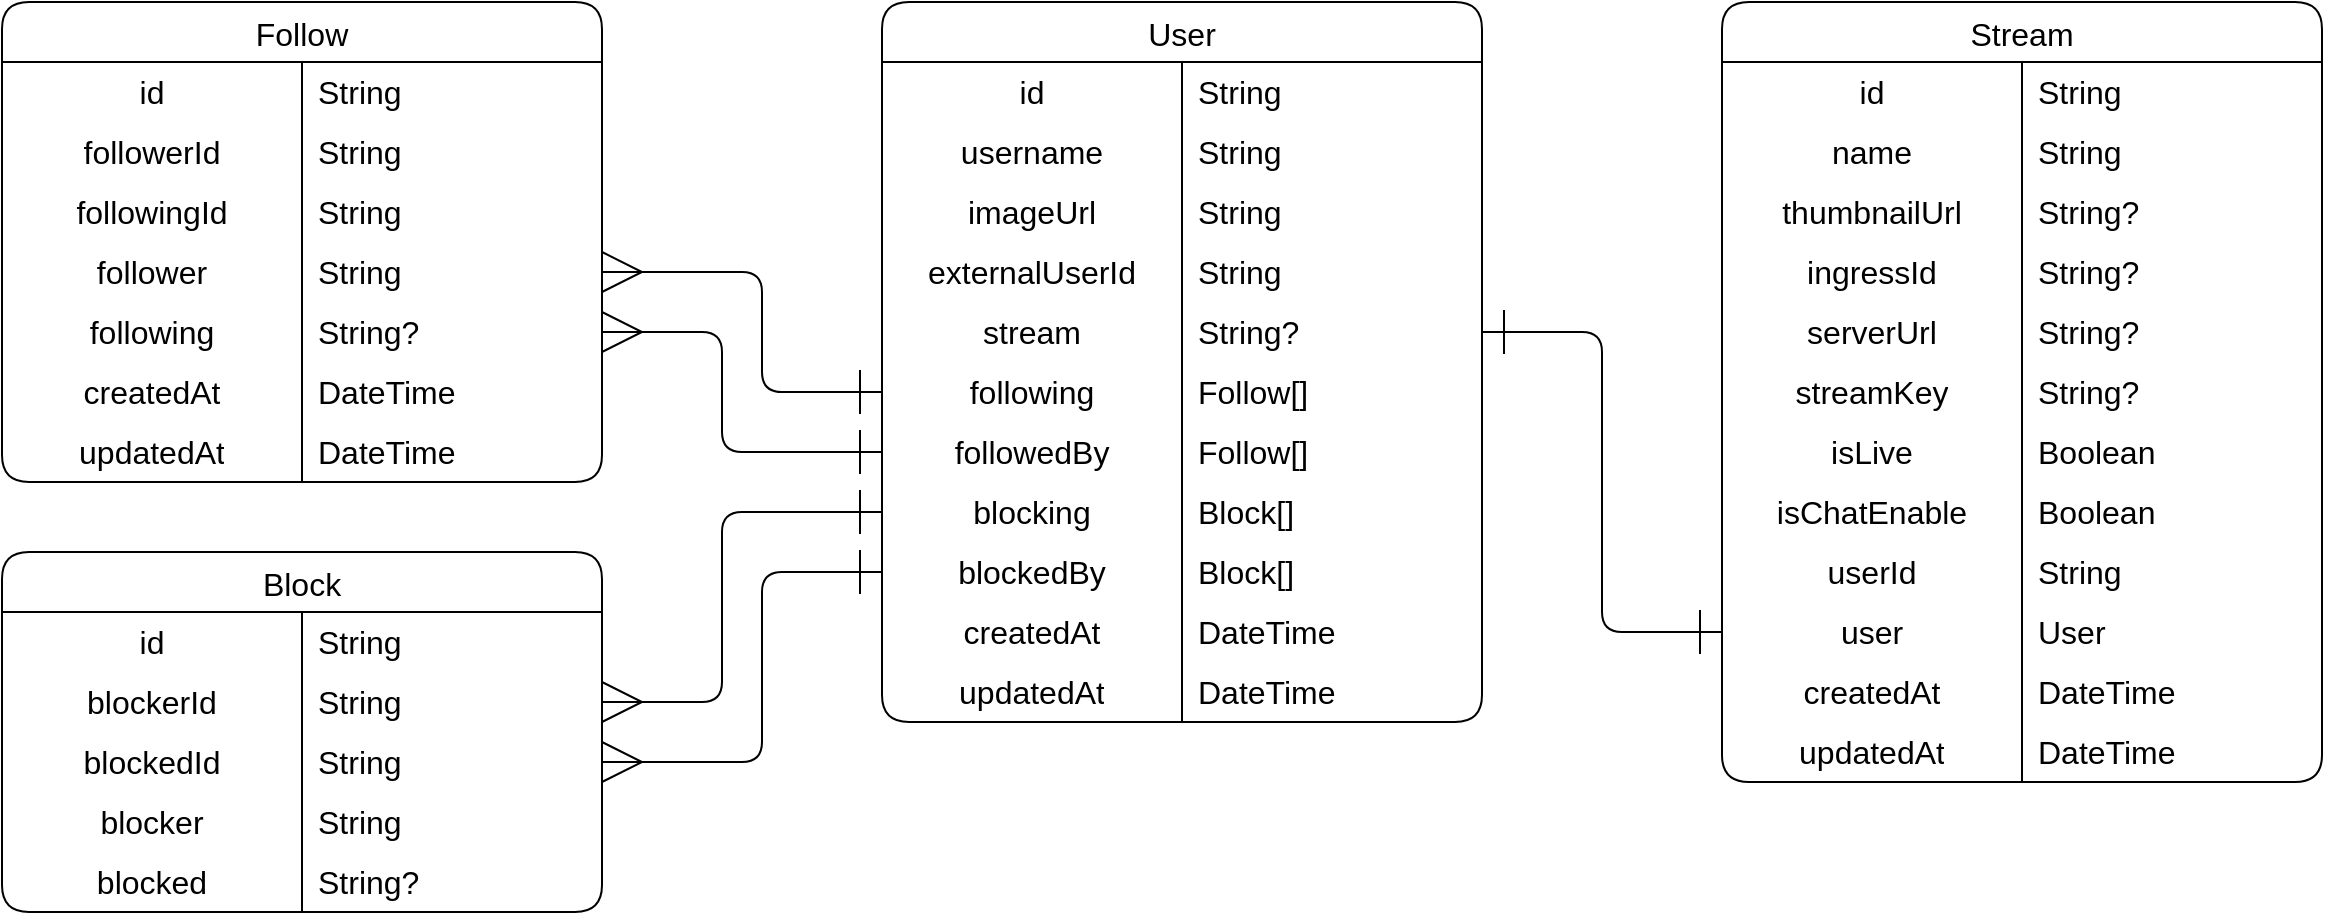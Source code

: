 <mxfile version="24.5.4" type="device" pages="2">
  <diagram name="Page-1" id="b520641d-4fe3-3701-9064-5fc419738815">
    <mxGraphModel dx="1399" dy="1633" grid="1" gridSize="10" guides="1" tooltips="1" connect="1" arrows="1" fold="1" page="1" pageScale="1" pageWidth="1100" pageHeight="850" background="none" math="0" shadow="0">
      <root>
        <mxCell id="0" />
        <mxCell id="1" parent="0" />
        <mxCell id="JWBdWfXSw8OrlCp9BLCh-18" value="User" style="shape=table;startSize=30;container=1;collapsible=0;childLayout=tableLayout;fixedRows=1;rowLines=0;fontStyle=0;strokeColor=default;fontSize=16;swimlaneFillColor=none;rounded=1;" parent="1" vertex="1">
          <mxGeometry x="540" y="-800" width="300" height="360" as="geometry" />
        </mxCell>
        <mxCell id="JWBdWfXSw8OrlCp9BLCh-19" value="" style="shape=tableRow;horizontal=0;startSize=0;swimlaneHead=0;swimlaneBody=0;top=0;left=0;bottom=0;right=0;collapsible=0;dropTarget=0;fillColor=none;points=[[0,0.5],[1,0.5]];portConstraint=eastwest;strokeColor=inherit;fontSize=16;" parent="JWBdWfXSw8OrlCp9BLCh-18" vertex="1">
          <mxGeometry y="30" width="300" height="30" as="geometry" />
        </mxCell>
        <mxCell id="JWBdWfXSw8OrlCp9BLCh-20" value="id" style="shape=partialRectangle;html=1;whiteSpace=wrap;connectable=0;fillColor=none;top=0;left=0;bottom=0;right=0;overflow=hidden;pointerEvents=1;strokeColor=inherit;fontSize=16;" parent="JWBdWfXSw8OrlCp9BLCh-19" vertex="1">
          <mxGeometry width="150" height="30" as="geometry">
            <mxRectangle width="150" height="30" as="alternateBounds" />
          </mxGeometry>
        </mxCell>
        <mxCell id="JWBdWfXSw8OrlCp9BLCh-21" value="String" style="shape=partialRectangle;html=1;whiteSpace=wrap;connectable=0;fillColor=none;top=0;left=0;bottom=0;right=0;align=left;spacingLeft=6;overflow=hidden;strokeColor=inherit;fontSize=16;" parent="JWBdWfXSw8OrlCp9BLCh-19" vertex="1">
          <mxGeometry x="150" width="150" height="30" as="geometry">
            <mxRectangle width="150" height="30" as="alternateBounds" />
          </mxGeometry>
        </mxCell>
        <mxCell id="JWBdWfXSw8OrlCp9BLCh-22" value="" style="shape=tableRow;horizontal=0;startSize=0;swimlaneHead=0;swimlaneBody=0;top=0;left=0;bottom=0;right=0;collapsible=0;dropTarget=0;fillColor=none;points=[[0,0.5],[1,0.5]];portConstraint=eastwest;strokeColor=inherit;fontSize=16;" parent="JWBdWfXSw8OrlCp9BLCh-18" vertex="1">
          <mxGeometry y="60" width="300" height="30" as="geometry" />
        </mxCell>
        <mxCell id="JWBdWfXSw8OrlCp9BLCh-23" value="username" style="shape=partialRectangle;html=1;whiteSpace=wrap;connectable=0;fillColor=none;top=0;left=0;bottom=0;right=0;overflow=hidden;strokeColor=inherit;fontSize=16;" parent="JWBdWfXSw8OrlCp9BLCh-22" vertex="1">
          <mxGeometry width="150" height="30" as="geometry">
            <mxRectangle width="150" height="30" as="alternateBounds" />
          </mxGeometry>
        </mxCell>
        <mxCell id="JWBdWfXSw8OrlCp9BLCh-24" value="String" style="shape=partialRectangle;html=1;whiteSpace=wrap;connectable=0;fillColor=none;top=0;left=0;bottom=0;right=0;align=left;spacingLeft=6;overflow=hidden;strokeColor=inherit;fontSize=16;" parent="JWBdWfXSw8OrlCp9BLCh-22" vertex="1">
          <mxGeometry x="150" width="150" height="30" as="geometry">
            <mxRectangle width="150" height="30" as="alternateBounds" />
          </mxGeometry>
        </mxCell>
        <mxCell id="JWBdWfXSw8OrlCp9BLCh-25" value="" style="shape=tableRow;horizontal=0;startSize=0;swimlaneHead=0;swimlaneBody=0;top=0;left=0;bottom=0;right=0;collapsible=0;dropTarget=0;fillColor=none;points=[[0,0.5],[1,0.5]];portConstraint=eastwest;strokeColor=inherit;fontSize=16;" parent="JWBdWfXSw8OrlCp9BLCh-18" vertex="1">
          <mxGeometry y="90" width="300" height="30" as="geometry" />
        </mxCell>
        <mxCell id="JWBdWfXSw8OrlCp9BLCh-26" value="imageUrl" style="shape=partialRectangle;html=1;whiteSpace=wrap;connectable=0;fillColor=none;top=0;left=0;bottom=0;right=0;overflow=hidden;strokeColor=inherit;fontSize=16;" parent="JWBdWfXSw8OrlCp9BLCh-25" vertex="1">
          <mxGeometry width="150" height="30" as="geometry">
            <mxRectangle width="150" height="30" as="alternateBounds" />
          </mxGeometry>
        </mxCell>
        <mxCell id="JWBdWfXSw8OrlCp9BLCh-27" value="String" style="shape=partialRectangle;html=1;whiteSpace=wrap;connectable=0;fillColor=none;top=0;left=0;bottom=0;right=0;align=left;spacingLeft=6;overflow=hidden;strokeColor=inherit;fontSize=16;" parent="JWBdWfXSw8OrlCp9BLCh-25" vertex="1">
          <mxGeometry x="150" width="150" height="30" as="geometry">
            <mxRectangle width="150" height="30" as="alternateBounds" />
          </mxGeometry>
        </mxCell>
        <mxCell id="JWBdWfXSw8OrlCp9BLCh-28" value="" style="shape=tableRow;horizontal=0;startSize=0;swimlaneHead=0;swimlaneBody=0;top=0;left=0;bottom=0;right=0;collapsible=0;dropTarget=0;fillColor=none;points=[[0,0.5],[1,0.5]];portConstraint=eastwest;strokeColor=inherit;fontSize=16;" parent="JWBdWfXSw8OrlCp9BLCh-18" vertex="1">
          <mxGeometry y="120" width="300" height="30" as="geometry" />
        </mxCell>
        <mxCell id="JWBdWfXSw8OrlCp9BLCh-29" value="externalUserId" style="shape=partialRectangle;html=1;whiteSpace=wrap;connectable=0;fillColor=none;top=0;left=0;bottom=0;right=0;overflow=hidden;strokeColor=inherit;fontSize=16;" parent="JWBdWfXSw8OrlCp9BLCh-28" vertex="1">
          <mxGeometry width="150" height="30" as="geometry">
            <mxRectangle width="150" height="30" as="alternateBounds" />
          </mxGeometry>
        </mxCell>
        <mxCell id="JWBdWfXSw8OrlCp9BLCh-30" value="String" style="shape=partialRectangle;html=1;whiteSpace=wrap;connectable=0;fillColor=none;top=0;left=0;bottom=0;right=0;align=left;spacingLeft=6;overflow=hidden;strokeColor=inherit;fontSize=16;" parent="JWBdWfXSw8OrlCp9BLCh-28" vertex="1">
          <mxGeometry x="150" width="150" height="30" as="geometry">
            <mxRectangle width="150" height="30" as="alternateBounds" />
          </mxGeometry>
        </mxCell>
        <mxCell id="JWBdWfXSw8OrlCp9BLCh-31" value="" style="shape=tableRow;horizontal=0;startSize=0;swimlaneHead=0;swimlaneBody=0;top=0;left=0;bottom=0;right=0;collapsible=0;dropTarget=0;fillColor=none;points=[[0,0.5],[1,0.5]];portConstraint=eastwest;strokeColor=inherit;fontSize=16;" parent="JWBdWfXSw8OrlCp9BLCh-18" vertex="1">
          <mxGeometry y="150" width="300" height="30" as="geometry" />
        </mxCell>
        <mxCell id="JWBdWfXSw8OrlCp9BLCh-32" value="stream" style="shape=partialRectangle;html=1;whiteSpace=wrap;connectable=0;fillColor=none;top=0;left=0;bottom=0;right=0;overflow=hidden;strokeColor=inherit;fontSize=16;" parent="JWBdWfXSw8OrlCp9BLCh-31" vertex="1">
          <mxGeometry width="150" height="30" as="geometry">
            <mxRectangle width="150" height="30" as="alternateBounds" />
          </mxGeometry>
        </mxCell>
        <mxCell id="JWBdWfXSw8OrlCp9BLCh-33" value="String?" style="shape=partialRectangle;html=1;whiteSpace=wrap;connectable=0;fillColor=none;top=0;left=0;bottom=0;right=0;align=left;spacingLeft=6;overflow=hidden;strokeColor=inherit;fontSize=16;" parent="JWBdWfXSw8OrlCp9BLCh-31" vertex="1">
          <mxGeometry x="150" width="150" height="30" as="geometry">
            <mxRectangle width="150" height="30" as="alternateBounds" />
          </mxGeometry>
        </mxCell>
        <mxCell id="JWBdWfXSw8OrlCp9BLCh-34" value="" style="shape=tableRow;horizontal=0;startSize=0;swimlaneHead=0;swimlaneBody=0;top=0;left=0;bottom=0;right=0;collapsible=0;dropTarget=0;fillColor=none;points=[[0,0.5],[1,0.5]];portConstraint=eastwest;strokeColor=inherit;fontSize=16;" parent="JWBdWfXSw8OrlCp9BLCh-18" vertex="1">
          <mxGeometry y="180" width="300" height="30" as="geometry" />
        </mxCell>
        <mxCell id="JWBdWfXSw8OrlCp9BLCh-35" value="following" style="shape=partialRectangle;html=1;whiteSpace=wrap;connectable=0;fillColor=none;top=0;left=0;bottom=0;right=0;overflow=hidden;strokeColor=inherit;fontSize=16;" parent="JWBdWfXSw8OrlCp9BLCh-34" vertex="1">
          <mxGeometry width="150" height="30" as="geometry">
            <mxRectangle width="150" height="30" as="alternateBounds" />
          </mxGeometry>
        </mxCell>
        <mxCell id="JWBdWfXSw8OrlCp9BLCh-36" value="Follow[]" style="shape=partialRectangle;html=1;whiteSpace=wrap;connectable=0;fillColor=none;top=0;left=0;bottom=0;right=0;align=left;spacingLeft=6;overflow=hidden;strokeColor=inherit;fontSize=16;" parent="JWBdWfXSw8OrlCp9BLCh-34" vertex="1">
          <mxGeometry x="150" width="150" height="30" as="geometry">
            <mxRectangle width="150" height="30" as="alternateBounds" />
          </mxGeometry>
        </mxCell>
        <mxCell id="JWBdWfXSw8OrlCp9BLCh-49" value="" style="shape=tableRow;horizontal=0;startSize=0;swimlaneHead=0;swimlaneBody=0;top=0;left=0;bottom=0;right=0;collapsible=0;dropTarget=0;fillColor=none;points=[[0,0.5],[1,0.5]];portConstraint=eastwest;strokeColor=inherit;fontSize=16;" parent="JWBdWfXSw8OrlCp9BLCh-18" vertex="1">
          <mxGeometry y="210" width="300" height="30" as="geometry" />
        </mxCell>
        <mxCell id="JWBdWfXSw8OrlCp9BLCh-50" value="followedBy" style="shape=partialRectangle;html=1;whiteSpace=wrap;connectable=0;fillColor=none;top=0;left=0;bottom=0;right=0;overflow=hidden;strokeColor=inherit;fontSize=16;" parent="JWBdWfXSw8OrlCp9BLCh-49" vertex="1">
          <mxGeometry width="150" height="30" as="geometry">
            <mxRectangle width="150" height="30" as="alternateBounds" />
          </mxGeometry>
        </mxCell>
        <mxCell id="JWBdWfXSw8OrlCp9BLCh-51" value="Follow[]" style="shape=partialRectangle;html=1;whiteSpace=wrap;connectable=0;fillColor=none;top=0;left=0;bottom=0;right=0;align=left;spacingLeft=6;overflow=hidden;strokeColor=inherit;fontSize=16;" parent="JWBdWfXSw8OrlCp9BLCh-49" vertex="1">
          <mxGeometry x="150" width="150" height="30" as="geometry">
            <mxRectangle width="150" height="30" as="alternateBounds" />
          </mxGeometry>
        </mxCell>
        <mxCell id="JWBdWfXSw8OrlCp9BLCh-46" value="" style="shape=tableRow;horizontal=0;startSize=0;swimlaneHead=0;swimlaneBody=0;top=0;left=0;bottom=0;right=0;collapsible=0;dropTarget=0;fillColor=none;points=[[0,0.5],[1,0.5]];portConstraint=eastwest;strokeColor=inherit;fontSize=16;" parent="JWBdWfXSw8OrlCp9BLCh-18" vertex="1">
          <mxGeometry y="240" width="300" height="30" as="geometry" />
        </mxCell>
        <mxCell id="JWBdWfXSw8OrlCp9BLCh-47" value="blocking" style="shape=partialRectangle;html=1;whiteSpace=wrap;connectable=0;fillColor=none;top=0;left=0;bottom=0;right=0;overflow=hidden;strokeColor=inherit;fontSize=16;" parent="JWBdWfXSw8OrlCp9BLCh-46" vertex="1">
          <mxGeometry width="150" height="30" as="geometry">
            <mxRectangle width="150" height="30" as="alternateBounds" />
          </mxGeometry>
        </mxCell>
        <mxCell id="JWBdWfXSw8OrlCp9BLCh-48" value="Block[]" style="shape=partialRectangle;html=1;whiteSpace=wrap;connectable=0;fillColor=none;top=0;left=0;bottom=0;right=0;align=left;spacingLeft=6;overflow=hidden;strokeColor=inherit;fontSize=16;" parent="JWBdWfXSw8OrlCp9BLCh-46" vertex="1">
          <mxGeometry x="150" width="150" height="30" as="geometry">
            <mxRectangle width="150" height="30" as="alternateBounds" />
          </mxGeometry>
        </mxCell>
        <mxCell id="JWBdWfXSw8OrlCp9BLCh-43" value="" style="shape=tableRow;horizontal=0;startSize=0;swimlaneHead=0;swimlaneBody=0;top=0;left=0;bottom=0;right=0;collapsible=0;dropTarget=0;fillColor=none;points=[[0,0.5],[1,0.5]];portConstraint=eastwest;strokeColor=inherit;fontSize=16;" parent="JWBdWfXSw8OrlCp9BLCh-18" vertex="1">
          <mxGeometry y="270" width="300" height="30" as="geometry" />
        </mxCell>
        <mxCell id="JWBdWfXSw8OrlCp9BLCh-44" value="blockedBy" style="shape=partialRectangle;html=1;whiteSpace=wrap;connectable=0;fillColor=none;top=0;left=0;bottom=0;right=0;overflow=hidden;strokeColor=inherit;fontSize=16;" parent="JWBdWfXSw8OrlCp9BLCh-43" vertex="1">
          <mxGeometry width="150" height="30" as="geometry">
            <mxRectangle width="150" height="30" as="alternateBounds" />
          </mxGeometry>
        </mxCell>
        <mxCell id="JWBdWfXSw8OrlCp9BLCh-45" value="Block[]" style="shape=partialRectangle;html=1;whiteSpace=wrap;connectable=0;fillColor=none;top=0;left=0;bottom=0;right=0;align=left;spacingLeft=6;overflow=hidden;strokeColor=inherit;fontSize=16;" parent="JWBdWfXSw8OrlCp9BLCh-43" vertex="1">
          <mxGeometry x="150" width="150" height="30" as="geometry">
            <mxRectangle width="150" height="30" as="alternateBounds" />
          </mxGeometry>
        </mxCell>
        <mxCell id="JWBdWfXSw8OrlCp9BLCh-40" value="" style="shape=tableRow;horizontal=0;startSize=0;swimlaneHead=0;swimlaneBody=0;top=0;left=0;bottom=0;right=0;collapsible=0;dropTarget=0;fillColor=none;points=[[0,0.5],[1,0.5]];portConstraint=eastwest;strokeColor=inherit;fontSize=16;" parent="JWBdWfXSw8OrlCp9BLCh-18" vertex="1">
          <mxGeometry y="300" width="300" height="30" as="geometry" />
        </mxCell>
        <mxCell id="JWBdWfXSw8OrlCp9BLCh-41" value="createdAt" style="shape=partialRectangle;html=1;whiteSpace=wrap;connectable=0;fillColor=none;top=0;left=0;bottom=0;right=0;overflow=hidden;strokeColor=inherit;fontSize=16;" parent="JWBdWfXSw8OrlCp9BLCh-40" vertex="1">
          <mxGeometry width="150" height="30" as="geometry">
            <mxRectangle width="150" height="30" as="alternateBounds" />
          </mxGeometry>
        </mxCell>
        <mxCell id="JWBdWfXSw8OrlCp9BLCh-42" value="DateTime" style="shape=partialRectangle;html=1;whiteSpace=wrap;connectable=0;fillColor=none;top=0;left=0;bottom=0;right=0;align=left;spacingLeft=6;overflow=hidden;strokeColor=inherit;fontSize=16;" parent="JWBdWfXSw8OrlCp9BLCh-40" vertex="1">
          <mxGeometry x="150" width="150" height="30" as="geometry">
            <mxRectangle width="150" height="30" as="alternateBounds" />
          </mxGeometry>
        </mxCell>
        <mxCell id="JWBdWfXSw8OrlCp9BLCh-37" value="" style="shape=tableRow;horizontal=0;startSize=0;swimlaneHead=0;swimlaneBody=0;top=0;left=0;bottom=0;right=0;collapsible=0;dropTarget=0;fillColor=none;points=[[0,0.5],[1,0.5]];portConstraint=eastwest;strokeColor=inherit;fontSize=16;" parent="JWBdWfXSw8OrlCp9BLCh-18" vertex="1">
          <mxGeometry y="330" width="300" height="30" as="geometry" />
        </mxCell>
        <mxCell id="JWBdWfXSw8OrlCp9BLCh-38" value="updatedAt" style="shape=partialRectangle;html=1;whiteSpace=wrap;connectable=0;fillColor=none;top=0;left=0;bottom=0;right=0;overflow=hidden;strokeColor=inherit;fontSize=16;" parent="JWBdWfXSw8OrlCp9BLCh-37" vertex="1">
          <mxGeometry width="150" height="30" as="geometry">
            <mxRectangle width="150" height="30" as="alternateBounds" />
          </mxGeometry>
        </mxCell>
        <mxCell id="JWBdWfXSw8OrlCp9BLCh-39" value="DateTime" style="shape=partialRectangle;html=1;whiteSpace=wrap;connectable=0;fillColor=none;top=0;left=0;bottom=0;right=0;align=left;spacingLeft=6;overflow=hidden;strokeColor=inherit;fontSize=16;" parent="JWBdWfXSw8OrlCp9BLCh-37" vertex="1">
          <mxGeometry x="150" width="150" height="30" as="geometry">
            <mxRectangle width="150" height="30" as="alternateBounds" />
          </mxGeometry>
        </mxCell>
        <mxCell id="JWBdWfXSw8OrlCp9BLCh-58" value="Stream" style="shape=table;startSize=30;container=1;collapsible=0;childLayout=tableLayout;fixedRows=1;rowLines=0;fontStyle=0;strokeColor=default;fontSize=16;rounded=1;" parent="1" vertex="1">
          <mxGeometry x="960" y="-800" width="300" height="390" as="geometry" />
        </mxCell>
        <mxCell id="JWBdWfXSw8OrlCp9BLCh-59" value="" style="shape=tableRow;horizontal=0;startSize=0;swimlaneHead=0;swimlaneBody=0;top=0;left=0;bottom=0;right=0;collapsible=0;dropTarget=0;fillColor=none;points=[[0,0.5],[1,0.5]];portConstraint=eastwest;strokeColor=inherit;fontSize=16;" parent="JWBdWfXSw8OrlCp9BLCh-58" vertex="1">
          <mxGeometry y="30" width="300" height="30" as="geometry" />
        </mxCell>
        <mxCell id="JWBdWfXSw8OrlCp9BLCh-60" value="id" style="shape=partialRectangle;html=1;whiteSpace=wrap;connectable=0;fillColor=none;top=0;left=0;bottom=0;right=0;overflow=hidden;pointerEvents=1;strokeColor=inherit;fontSize=16;" parent="JWBdWfXSw8OrlCp9BLCh-59" vertex="1">
          <mxGeometry width="150" height="30" as="geometry">
            <mxRectangle width="150" height="30" as="alternateBounds" />
          </mxGeometry>
        </mxCell>
        <mxCell id="JWBdWfXSw8OrlCp9BLCh-61" value="String" style="shape=partialRectangle;html=1;whiteSpace=wrap;connectable=0;fillColor=none;top=0;left=0;bottom=0;right=0;align=left;spacingLeft=6;overflow=hidden;strokeColor=inherit;fontSize=16;" parent="JWBdWfXSw8OrlCp9BLCh-59" vertex="1">
          <mxGeometry x="150" width="150" height="30" as="geometry">
            <mxRectangle width="150" height="30" as="alternateBounds" />
          </mxGeometry>
        </mxCell>
        <mxCell id="JWBdWfXSw8OrlCp9BLCh-62" value="" style="shape=tableRow;horizontal=0;startSize=0;swimlaneHead=0;swimlaneBody=0;top=0;left=0;bottom=0;right=0;collapsible=0;dropTarget=0;fillColor=none;points=[[0,0.5],[1,0.5]];portConstraint=eastwest;strokeColor=inherit;fontSize=16;" parent="JWBdWfXSw8OrlCp9BLCh-58" vertex="1">
          <mxGeometry y="60" width="300" height="30" as="geometry" />
        </mxCell>
        <mxCell id="JWBdWfXSw8OrlCp9BLCh-63" value="name" style="shape=partialRectangle;html=1;whiteSpace=wrap;connectable=0;fillColor=none;top=0;left=0;bottom=0;right=0;overflow=hidden;strokeColor=inherit;fontSize=16;" parent="JWBdWfXSw8OrlCp9BLCh-62" vertex="1">
          <mxGeometry width="150" height="30" as="geometry">
            <mxRectangle width="150" height="30" as="alternateBounds" />
          </mxGeometry>
        </mxCell>
        <mxCell id="JWBdWfXSw8OrlCp9BLCh-64" value="String" style="shape=partialRectangle;html=1;whiteSpace=wrap;connectable=0;fillColor=none;top=0;left=0;bottom=0;right=0;align=left;spacingLeft=6;overflow=hidden;strokeColor=inherit;fontSize=16;" parent="JWBdWfXSw8OrlCp9BLCh-62" vertex="1">
          <mxGeometry x="150" width="150" height="30" as="geometry">
            <mxRectangle width="150" height="30" as="alternateBounds" />
          </mxGeometry>
        </mxCell>
        <mxCell id="JWBdWfXSw8OrlCp9BLCh-65" value="" style="shape=tableRow;horizontal=0;startSize=0;swimlaneHead=0;swimlaneBody=0;top=0;left=0;bottom=0;right=0;collapsible=0;dropTarget=0;fillColor=none;points=[[0,0.5],[1,0.5]];portConstraint=eastwest;strokeColor=inherit;fontSize=16;" parent="JWBdWfXSw8OrlCp9BLCh-58" vertex="1">
          <mxGeometry y="90" width="300" height="30" as="geometry" />
        </mxCell>
        <mxCell id="JWBdWfXSw8OrlCp9BLCh-66" value="thumbnailUrl" style="shape=partialRectangle;html=1;whiteSpace=wrap;connectable=0;fillColor=none;top=0;left=0;bottom=0;right=0;overflow=hidden;strokeColor=inherit;fontSize=16;" parent="JWBdWfXSw8OrlCp9BLCh-65" vertex="1">
          <mxGeometry width="150" height="30" as="geometry">
            <mxRectangle width="150" height="30" as="alternateBounds" />
          </mxGeometry>
        </mxCell>
        <mxCell id="JWBdWfXSw8OrlCp9BLCh-67" value="String?" style="shape=partialRectangle;html=1;whiteSpace=wrap;connectable=0;fillColor=none;top=0;left=0;bottom=0;right=0;align=left;spacingLeft=6;overflow=hidden;strokeColor=inherit;fontSize=16;" parent="JWBdWfXSw8OrlCp9BLCh-65" vertex="1">
          <mxGeometry x="150" width="150" height="30" as="geometry">
            <mxRectangle width="150" height="30" as="alternateBounds" />
          </mxGeometry>
        </mxCell>
        <mxCell id="JWBdWfXSw8OrlCp9BLCh-68" value="" style="shape=tableRow;horizontal=0;startSize=0;swimlaneHead=0;swimlaneBody=0;top=0;left=0;bottom=0;right=0;collapsible=0;dropTarget=0;fillColor=none;points=[[0,0.5],[1,0.5]];portConstraint=eastwest;strokeColor=inherit;fontSize=16;" parent="JWBdWfXSw8OrlCp9BLCh-58" vertex="1">
          <mxGeometry y="120" width="300" height="30" as="geometry" />
        </mxCell>
        <mxCell id="JWBdWfXSw8OrlCp9BLCh-69" value="ingressId" style="shape=partialRectangle;html=1;whiteSpace=wrap;connectable=0;fillColor=none;top=0;left=0;bottom=0;right=0;overflow=hidden;strokeColor=inherit;fontSize=16;" parent="JWBdWfXSw8OrlCp9BLCh-68" vertex="1">
          <mxGeometry width="150" height="30" as="geometry">
            <mxRectangle width="150" height="30" as="alternateBounds" />
          </mxGeometry>
        </mxCell>
        <mxCell id="JWBdWfXSw8OrlCp9BLCh-70" value="String?" style="shape=partialRectangle;html=1;whiteSpace=wrap;connectable=0;fillColor=none;top=0;left=0;bottom=0;right=0;align=left;spacingLeft=6;overflow=hidden;strokeColor=inherit;fontSize=16;" parent="JWBdWfXSw8OrlCp9BLCh-68" vertex="1">
          <mxGeometry x="150" width="150" height="30" as="geometry">
            <mxRectangle width="150" height="30" as="alternateBounds" />
          </mxGeometry>
        </mxCell>
        <mxCell id="JWBdWfXSw8OrlCp9BLCh-71" value="" style="shape=tableRow;horizontal=0;startSize=0;swimlaneHead=0;swimlaneBody=0;top=0;left=0;bottom=0;right=0;collapsible=0;dropTarget=0;fillColor=none;points=[[0,0.5],[1,0.5]];portConstraint=eastwest;strokeColor=inherit;fontSize=16;" parent="JWBdWfXSw8OrlCp9BLCh-58" vertex="1">
          <mxGeometry y="150" width="300" height="30" as="geometry" />
        </mxCell>
        <mxCell id="JWBdWfXSw8OrlCp9BLCh-72" value="serverUrl" style="shape=partialRectangle;html=1;whiteSpace=wrap;connectable=0;fillColor=none;top=0;left=0;bottom=0;right=0;overflow=hidden;strokeColor=inherit;fontSize=16;" parent="JWBdWfXSw8OrlCp9BLCh-71" vertex="1">
          <mxGeometry width="150" height="30" as="geometry">
            <mxRectangle width="150" height="30" as="alternateBounds" />
          </mxGeometry>
        </mxCell>
        <mxCell id="JWBdWfXSw8OrlCp9BLCh-73" value="String?" style="shape=partialRectangle;html=1;whiteSpace=wrap;connectable=0;fillColor=none;top=0;left=0;bottom=0;right=0;align=left;spacingLeft=6;overflow=hidden;strokeColor=inherit;fontSize=16;" parent="JWBdWfXSw8OrlCp9BLCh-71" vertex="1">
          <mxGeometry x="150" width="150" height="30" as="geometry">
            <mxRectangle width="150" height="30" as="alternateBounds" />
          </mxGeometry>
        </mxCell>
        <mxCell id="JWBdWfXSw8OrlCp9BLCh-74" value="" style="shape=tableRow;horizontal=0;startSize=0;swimlaneHead=0;swimlaneBody=0;top=0;left=0;bottom=0;right=0;collapsible=0;dropTarget=0;fillColor=none;points=[[0,0.5],[1,0.5]];portConstraint=eastwest;strokeColor=inherit;fontSize=16;" parent="JWBdWfXSw8OrlCp9BLCh-58" vertex="1">
          <mxGeometry y="180" width="300" height="30" as="geometry" />
        </mxCell>
        <mxCell id="JWBdWfXSw8OrlCp9BLCh-75" value="streamKey" style="shape=partialRectangle;html=1;whiteSpace=wrap;connectable=0;fillColor=none;top=0;left=0;bottom=0;right=0;overflow=hidden;strokeColor=inherit;fontSize=16;" parent="JWBdWfXSw8OrlCp9BLCh-74" vertex="1">
          <mxGeometry width="150" height="30" as="geometry">
            <mxRectangle width="150" height="30" as="alternateBounds" />
          </mxGeometry>
        </mxCell>
        <mxCell id="JWBdWfXSw8OrlCp9BLCh-76" value="String?" style="shape=partialRectangle;html=1;whiteSpace=wrap;connectable=0;fillColor=none;top=0;left=0;bottom=0;right=0;align=left;spacingLeft=6;overflow=hidden;strokeColor=inherit;fontSize=16;" parent="JWBdWfXSw8OrlCp9BLCh-74" vertex="1">
          <mxGeometry x="150" width="150" height="30" as="geometry">
            <mxRectangle width="150" height="30" as="alternateBounds" />
          </mxGeometry>
        </mxCell>
        <mxCell id="JWBdWfXSw8OrlCp9BLCh-77" value="" style="shape=tableRow;horizontal=0;startSize=0;swimlaneHead=0;swimlaneBody=0;top=0;left=0;bottom=0;right=0;collapsible=0;dropTarget=0;fillColor=none;points=[[0,0.5],[1,0.5]];portConstraint=eastwest;strokeColor=inherit;fontSize=16;" parent="JWBdWfXSw8OrlCp9BLCh-58" vertex="1">
          <mxGeometry y="210" width="300" height="30" as="geometry" />
        </mxCell>
        <mxCell id="JWBdWfXSw8OrlCp9BLCh-78" value="isLive" style="shape=partialRectangle;html=1;whiteSpace=wrap;connectable=0;fillColor=none;top=0;left=0;bottom=0;right=0;overflow=hidden;strokeColor=inherit;fontSize=16;" parent="JWBdWfXSw8OrlCp9BLCh-77" vertex="1">
          <mxGeometry width="150" height="30" as="geometry">
            <mxRectangle width="150" height="30" as="alternateBounds" />
          </mxGeometry>
        </mxCell>
        <mxCell id="JWBdWfXSw8OrlCp9BLCh-79" value="Boolean" style="shape=partialRectangle;html=1;whiteSpace=wrap;connectable=0;fillColor=none;top=0;left=0;bottom=0;right=0;align=left;spacingLeft=6;overflow=hidden;strokeColor=inherit;fontSize=16;" parent="JWBdWfXSw8OrlCp9BLCh-77" vertex="1">
          <mxGeometry x="150" width="150" height="30" as="geometry">
            <mxRectangle width="150" height="30" as="alternateBounds" />
          </mxGeometry>
        </mxCell>
        <mxCell id="JWBdWfXSw8OrlCp9BLCh-80" value="" style="shape=tableRow;horizontal=0;startSize=0;swimlaneHead=0;swimlaneBody=0;top=0;left=0;bottom=0;right=0;collapsible=0;dropTarget=0;fillColor=none;points=[[0,0.5],[1,0.5]];portConstraint=eastwest;strokeColor=inherit;fontSize=16;" parent="JWBdWfXSw8OrlCp9BLCh-58" vertex="1">
          <mxGeometry y="240" width="300" height="30" as="geometry" />
        </mxCell>
        <mxCell id="JWBdWfXSw8OrlCp9BLCh-81" value="isChatEnable" style="shape=partialRectangle;html=1;whiteSpace=wrap;connectable=0;fillColor=none;top=0;left=0;bottom=0;right=0;overflow=hidden;strokeColor=inherit;fontSize=16;" parent="JWBdWfXSw8OrlCp9BLCh-80" vertex="1">
          <mxGeometry width="150" height="30" as="geometry">
            <mxRectangle width="150" height="30" as="alternateBounds" />
          </mxGeometry>
        </mxCell>
        <mxCell id="JWBdWfXSw8OrlCp9BLCh-82" value="Boolean" style="shape=partialRectangle;html=1;whiteSpace=wrap;connectable=0;fillColor=none;top=0;left=0;bottom=0;right=0;align=left;spacingLeft=6;overflow=hidden;strokeColor=inherit;fontSize=16;" parent="JWBdWfXSw8OrlCp9BLCh-80" vertex="1">
          <mxGeometry x="150" width="150" height="30" as="geometry">
            <mxRectangle width="150" height="30" as="alternateBounds" />
          </mxGeometry>
        </mxCell>
        <mxCell id="JWBdWfXSw8OrlCp9BLCh-83" value="" style="shape=tableRow;horizontal=0;startSize=0;swimlaneHead=0;swimlaneBody=0;top=0;left=0;bottom=0;right=0;collapsible=0;dropTarget=0;fillColor=none;points=[[0,0.5],[1,0.5]];portConstraint=eastwest;strokeColor=inherit;fontSize=16;" parent="JWBdWfXSw8OrlCp9BLCh-58" vertex="1">
          <mxGeometry y="270" width="300" height="30" as="geometry" />
        </mxCell>
        <mxCell id="JWBdWfXSw8OrlCp9BLCh-84" value="userId" style="shape=partialRectangle;html=1;whiteSpace=wrap;connectable=0;fillColor=none;top=0;left=0;bottom=0;right=0;overflow=hidden;strokeColor=inherit;fontSize=16;" parent="JWBdWfXSw8OrlCp9BLCh-83" vertex="1">
          <mxGeometry width="150" height="30" as="geometry">
            <mxRectangle width="150" height="30" as="alternateBounds" />
          </mxGeometry>
        </mxCell>
        <mxCell id="JWBdWfXSw8OrlCp9BLCh-85" value="String" style="shape=partialRectangle;html=1;whiteSpace=wrap;connectable=0;fillColor=none;top=0;left=0;bottom=0;right=0;align=left;spacingLeft=6;overflow=hidden;strokeColor=inherit;fontSize=16;" parent="JWBdWfXSw8OrlCp9BLCh-83" vertex="1">
          <mxGeometry x="150" width="150" height="30" as="geometry">
            <mxRectangle width="150" height="30" as="alternateBounds" />
          </mxGeometry>
        </mxCell>
        <mxCell id="JWBdWfXSw8OrlCp9BLCh-86" value="" style="shape=tableRow;horizontal=0;startSize=0;swimlaneHead=0;swimlaneBody=0;top=0;left=0;bottom=0;right=0;collapsible=0;dropTarget=0;fillColor=none;points=[[0,0.5],[1,0.5]];portConstraint=eastwest;strokeColor=inherit;fontSize=16;" parent="JWBdWfXSw8OrlCp9BLCh-58" vertex="1">
          <mxGeometry y="300" width="300" height="30" as="geometry" />
        </mxCell>
        <mxCell id="JWBdWfXSw8OrlCp9BLCh-87" value="user" style="shape=partialRectangle;html=1;whiteSpace=wrap;connectable=0;fillColor=none;top=0;left=0;bottom=0;right=0;overflow=hidden;strokeColor=inherit;fontSize=16;" parent="JWBdWfXSw8OrlCp9BLCh-86" vertex="1">
          <mxGeometry width="150" height="30" as="geometry">
            <mxRectangle width="150" height="30" as="alternateBounds" />
          </mxGeometry>
        </mxCell>
        <mxCell id="JWBdWfXSw8OrlCp9BLCh-88" value="User" style="shape=partialRectangle;html=1;whiteSpace=wrap;connectable=0;fillColor=none;top=0;left=0;bottom=0;right=0;align=left;spacingLeft=6;overflow=hidden;strokeColor=inherit;fontSize=16;" parent="JWBdWfXSw8OrlCp9BLCh-86" vertex="1">
          <mxGeometry x="150" width="150" height="30" as="geometry">
            <mxRectangle width="150" height="30" as="alternateBounds" />
          </mxGeometry>
        </mxCell>
        <mxCell id="JWBdWfXSw8OrlCp9BLCh-92" value="" style="shape=tableRow;horizontal=0;startSize=0;swimlaneHead=0;swimlaneBody=0;top=0;left=0;bottom=0;right=0;collapsible=0;dropTarget=0;fillColor=none;points=[[0,0.5],[1,0.5]];portConstraint=eastwest;strokeColor=inherit;fontSize=16;" parent="JWBdWfXSw8OrlCp9BLCh-58" vertex="1">
          <mxGeometry y="330" width="300" height="30" as="geometry" />
        </mxCell>
        <mxCell id="JWBdWfXSw8OrlCp9BLCh-93" value="createdAt" style="shape=partialRectangle;html=1;whiteSpace=wrap;connectable=0;fillColor=none;top=0;left=0;bottom=0;right=0;overflow=hidden;strokeColor=inherit;fontSize=16;" parent="JWBdWfXSw8OrlCp9BLCh-92" vertex="1">
          <mxGeometry width="150" height="30" as="geometry">
            <mxRectangle width="150" height="30" as="alternateBounds" />
          </mxGeometry>
        </mxCell>
        <mxCell id="JWBdWfXSw8OrlCp9BLCh-94" value="DateTime" style="shape=partialRectangle;html=1;whiteSpace=wrap;connectable=0;fillColor=none;top=0;left=0;bottom=0;right=0;align=left;spacingLeft=6;overflow=hidden;strokeColor=inherit;fontSize=16;" parent="JWBdWfXSw8OrlCp9BLCh-92" vertex="1">
          <mxGeometry x="150" width="150" height="30" as="geometry">
            <mxRectangle width="150" height="30" as="alternateBounds" />
          </mxGeometry>
        </mxCell>
        <mxCell id="JWBdWfXSw8OrlCp9BLCh-89" value="" style="shape=tableRow;horizontal=0;startSize=0;swimlaneHead=0;swimlaneBody=0;top=0;left=0;bottom=0;right=0;collapsible=0;dropTarget=0;fillColor=none;points=[[0,0.5],[1,0.5]];portConstraint=eastwest;strokeColor=inherit;fontSize=16;" parent="JWBdWfXSw8OrlCp9BLCh-58" vertex="1">
          <mxGeometry y="360" width="300" height="30" as="geometry" />
        </mxCell>
        <mxCell id="JWBdWfXSw8OrlCp9BLCh-90" value="updatedAt" style="shape=partialRectangle;html=1;whiteSpace=wrap;connectable=0;fillColor=none;top=0;left=0;bottom=0;right=0;overflow=hidden;strokeColor=inherit;fontSize=16;" parent="JWBdWfXSw8OrlCp9BLCh-89" vertex="1">
          <mxGeometry width="150" height="30" as="geometry">
            <mxRectangle width="150" height="30" as="alternateBounds" />
          </mxGeometry>
        </mxCell>
        <mxCell id="JWBdWfXSw8OrlCp9BLCh-91" value="DateTime" style="shape=partialRectangle;html=1;whiteSpace=wrap;connectable=0;fillColor=none;top=0;left=0;bottom=0;right=0;align=left;spacingLeft=6;overflow=hidden;strokeColor=inherit;fontSize=16;" parent="JWBdWfXSw8OrlCp9BLCh-89" vertex="1">
          <mxGeometry x="150" width="150" height="30" as="geometry">
            <mxRectangle width="150" height="30" as="alternateBounds" />
          </mxGeometry>
        </mxCell>
        <mxCell id="JWBdWfXSw8OrlCp9BLCh-148" value="Follow" style="shape=table;startSize=30;container=1;collapsible=0;childLayout=tableLayout;fixedRows=1;rowLines=0;fontStyle=0;strokeColor=default;fontSize=16;rounded=1;" parent="1" vertex="1">
          <mxGeometry x="100" y="-800" width="300" height="240" as="geometry" />
        </mxCell>
        <mxCell id="JWBdWfXSw8OrlCp9BLCh-149" value="" style="shape=tableRow;horizontal=0;startSize=0;swimlaneHead=0;swimlaneBody=0;top=0;left=0;bottom=0;right=0;collapsible=0;dropTarget=0;fillColor=none;points=[[0,0.5],[1,0.5]];portConstraint=eastwest;strokeColor=inherit;fontSize=16;" parent="JWBdWfXSw8OrlCp9BLCh-148" vertex="1">
          <mxGeometry y="30" width="300" height="30" as="geometry" />
        </mxCell>
        <mxCell id="JWBdWfXSw8OrlCp9BLCh-150" value="id" style="shape=partialRectangle;html=1;whiteSpace=wrap;connectable=0;fillColor=none;top=0;left=0;bottom=0;right=0;overflow=hidden;pointerEvents=1;strokeColor=inherit;fontSize=16;" parent="JWBdWfXSw8OrlCp9BLCh-149" vertex="1">
          <mxGeometry width="150" height="30" as="geometry">
            <mxRectangle width="150" height="30" as="alternateBounds" />
          </mxGeometry>
        </mxCell>
        <mxCell id="JWBdWfXSw8OrlCp9BLCh-151" value="String" style="shape=partialRectangle;html=1;whiteSpace=wrap;connectable=0;fillColor=none;top=0;left=0;bottom=0;right=0;align=left;spacingLeft=6;overflow=hidden;strokeColor=inherit;fontSize=16;" parent="JWBdWfXSw8OrlCp9BLCh-149" vertex="1">
          <mxGeometry x="150" width="150" height="30" as="geometry">
            <mxRectangle width="150" height="30" as="alternateBounds" />
          </mxGeometry>
        </mxCell>
        <mxCell id="JWBdWfXSw8OrlCp9BLCh-152" value="" style="shape=tableRow;horizontal=0;startSize=0;swimlaneHead=0;swimlaneBody=0;top=0;left=0;bottom=0;right=0;collapsible=0;dropTarget=0;fillColor=none;points=[[0,0.5],[1,0.5]];portConstraint=eastwest;strokeColor=inherit;fontSize=16;" parent="JWBdWfXSw8OrlCp9BLCh-148" vertex="1">
          <mxGeometry y="60" width="300" height="30" as="geometry" />
        </mxCell>
        <mxCell id="JWBdWfXSw8OrlCp9BLCh-153" value="followerId" style="shape=partialRectangle;html=1;whiteSpace=wrap;connectable=0;fillColor=none;top=0;left=0;bottom=0;right=0;overflow=hidden;strokeColor=inherit;fontSize=16;" parent="JWBdWfXSw8OrlCp9BLCh-152" vertex="1">
          <mxGeometry width="150" height="30" as="geometry">
            <mxRectangle width="150" height="30" as="alternateBounds" />
          </mxGeometry>
        </mxCell>
        <mxCell id="JWBdWfXSw8OrlCp9BLCh-154" value="String" style="shape=partialRectangle;html=1;whiteSpace=wrap;connectable=0;fillColor=none;top=0;left=0;bottom=0;right=0;align=left;spacingLeft=6;overflow=hidden;strokeColor=inherit;fontSize=16;" parent="JWBdWfXSw8OrlCp9BLCh-152" vertex="1">
          <mxGeometry x="150" width="150" height="30" as="geometry">
            <mxRectangle width="150" height="30" as="alternateBounds" />
          </mxGeometry>
        </mxCell>
        <mxCell id="JWBdWfXSw8OrlCp9BLCh-155" value="" style="shape=tableRow;horizontal=0;startSize=0;swimlaneHead=0;swimlaneBody=0;top=0;left=0;bottom=0;right=0;collapsible=0;dropTarget=0;fillColor=none;points=[[0,0.5],[1,0.5]];portConstraint=eastwest;strokeColor=inherit;fontSize=16;" parent="JWBdWfXSw8OrlCp9BLCh-148" vertex="1">
          <mxGeometry y="90" width="300" height="30" as="geometry" />
        </mxCell>
        <mxCell id="JWBdWfXSw8OrlCp9BLCh-156" value="followingId" style="shape=partialRectangle;html=1;whiteSpace=wrap;connectable=0;fillColor=none;top=0;left=0;bottom=0;right=0;overflow=hidden;strokeColor=inherit;fontSize=16;" parent="JWBdWfXSw8OrlCp9BLCh-155" vertex="1">
          <mxGeometry width="150" height="30" as="geometry">
            <mxRectangle width="150" height="30" as="alternateBounds" />
          </mxGeometry>
        </mxCell>
        <mxCell id="JWBdWfXSw8OrlCp9BLCh-157" value="String" style="shape=partialRectangle;html=1;whiteSpace=wrap;connectable=0;fillColor=none;top=0;left=0;bottom=0;right=0;align=left;spacingLeft=6;overflow=hidden;strokeColor=inherit;fontSize=16;" parent="JWBdWfXSw8OrlCp9BLCh-155" vertex="1">
          <mxGeometry x="150" width="150" height="30" as="geometry">
            <mxRectangle width="150" height="30" as="alternateBounds" />
          </mxGeometry>
        </mxCell>
        <mxCell id="JWBdWfXSw8OrlCp9BLCh-158" value="" style="shape=tableRow;horizontal=0;startSize=0;swimlaneHead=0;swimlaneBody=0;top=0;left=0;bottom=0;right=0;collapsible=0;dropTarget=0;fillColor=none;points=[[0,0.5],[1,0.5]];portConstraint=eastwest;strokeColor=inherit;fontSize=16;" parent="JWBdWfXSw8OrlCp9BLCh-148" vertex="1">
          <mxGeometry y="120" width="300" height="30" as="geometry" />
        </mxCell>
        <mxCell id="JWBdWfXSw8OrlCp9BLCh-159" value="follower" style="shape=partialRectangle;html=1;whiteSpace=wrap;connectable=0;fillColor=none;top=0;left=0;bottom=0;right=0;overflow=hidden;strokeColor=inherit;fontSize=16;" parent="JWBdWfXSw8OrlCp9BLCh-158" vertex="1">
          <mxGeometry width="150" height="30" as="geometry">
            <mxRectangle width="150" height="30" as="alternateBounds" />
          </mxGeometry>
        </mxCell>
        <mxCell id="JWBdWfXSw8OrlCp9BLCh-160" value="String" style="shape=partialRectangle;html=1;whiteSpace=wrap;connectable=0;fillColor=none;top=0;left=0;bottom=0;right=0;align=left;spacingLeft=6;overflow=hidden;strokeColor=inherit;fontSize=16;" parent="JWBdWfXSw8OrlCp9BLCh-158" vertex="1">
          <mxGeometry x="150" width="150" height="30" as="geometry">
            <mxRectangle width="150" height="30" as="alternateBounds" />
          </mxGeometry>
        </mxCell>
        <mxCell id="JWBdWfXSw8OrlCp9BLCh-161" value="" style="shape=tableRow;horizontal=0;startSize=0;swimlaneHead=0;swimlaneBody=0;top=0;left=0;bottom=0;right=0;collapsible=0;dropTarget=0;fillColor=none;points=[[0,0.5],[1,0.5]];portConstraint=eastwest;strokeColor=inherit;fontSize=16;" parent="JWBdWfXSw8OrlCp9BLCh-148" vertex="1">
          <mxGeometry y="150" width="300" height="30" as="geometry" />
        </mxCell>
        <mxCell id="JWBdWfXSw8OrlCp9BLCh-162" value="following" style="shape=partialRectangle;html=1;whiteSpace=wrap;connectable=0;fillColor=none;top=0;left=0;bottom=0;right=0;overflow=hidden;strokeColor=inherit;fontSize=16;" parent="JWBdWfXSw8OrlCp9BLCh-161" vertex="1">
          <mxGeometry width="150" height="30" as="geometry">
            <mxRectangle width="150" height="30" as="alternateBounds" />
          </mxGeometry>
        </mxCell>
        <mxCell id="JWBdWfXSw8OrlCp9BLCh-163" value="String?" style="shape=partialRectangle;html=1;whiteSpace=wrap;connectable=0;fillColor=none;top=0;left=0;bottom=0;right=0;align=left;spacingLeft=6;overflow=hidden;strokeColor=inherit;fontSize=16;" parent="JWBdWfXSw8OrlCp9BLCh-161" vertex="1">
          <mxGeometry x="150" width="150" height="30" as="geometry">
            <mxRectangle width="150" height="30" as="alternateBounds" />
          </mxGeometry>
        </mxCell>
        <mxCell id="JWBdWfXSw8OrlCp9BLCh-176" value="" style="shape=tableRow;horizontal=0;startSize=0;swimlaneHead=0;swimlaneBody=0;top=0;left=0;bottom=0;right=0;collapsible=0;dropTarget=0;fillColor=none;points=[[0,0.5],[1,0.5]];portConstraint=eastwest;strokeColor=inherit;fontSize=16;" parent="JWBdWfXSw8OrlCp9BLCh-148" vertex="1">
          <mxGeometry y="180" width="300" height="30" as="geometry" />
        </mxCell>
        <mxCell id="JWBdWfXSw8OrlCp9BLCh-177" value="createdAt" style="shape=partialRectangle;html=1;whiteSpace=wrap;connectable=0;fillColor=none;top=0;left=0;bottom=0;right=0;overflow=hidden;strokeColor=inherit;fontSize=16;" parent="JWBdWfXSw8OrlCp9BLCh-176" vertex="1">
          <mxGeometry width="150" height="30" as="geometry">
            <mxRectangle width="150" height="30" as="alternateBounds" />
          </mxGeometry>
        </mxCell>
        <mxCell id="JWBdWfXSw8OrlCp9BLCh-178" value="DateTime" style="shape=partialRectangle;html=1;whiteSpace=wrap;connectable=0;fillColor=none;top=0;left=0;bottom=0;right=0;align=left;spacingLeft=6;overflow=hidden;strokeColor=inherit;fontSize=16;" parent="JWBdWfXSw8OrlCp9BLCh-176" vertex="1">
          <mxGeometry x="150" width="150" height="30" as="geometry">
            <mxRectangle width="150" height="30" as="alternateBounds" />
          </mxGeometry>
        </mxCell>
        <mxCell id="JWBdWfXSw8OrlCp9BLCh-243" value="" style="shape=tableRow;horizontal=0;startSize=0;swimlaneHead=0;swimlaneBody=0;top=0;left=0;bottom=0;right=0;collapsible=0;dropTarget=0;fillColor=none;points=[[0,0.5],[1,0.5]];portConstraint=eastwest;strokeColor=inherit;fontSize=16;" parent="JWBdWfXSw8OrlCp9BLCh-148" vertex="1">
          <mxGeometry y="210" width="300" height="30" as="geometry" />
        </mxCell>
        <mxCell id="JWBdWfXSw8OrlCp9BLCh-244" value="updatedAt" style="shape=partialRectangle;html=1;whiteSpace=wrap;connectable=0;fillColor=none;top=0;left=0;bottom=0;right=0;overflow=hidden;strokeColor=inherit;fontSize=16;" parent="JWBdWfXSw8OrlCp9BLCh-243" vertex="1">
          <mxGeometry width="150" height="30" as="geometry">
            <mxRectangle width="150" height="30" as="alternateBounds" />
          </mxGeometry>
        </mxCell>
        <mxCell id="JWBdWfXSw8OrlCp9BLCh-245" value="DateTime" style="shape=partialRectangle;html=1;whiteSpace=wrap;connectable=0;fillColor=none;top=0;left=0;bottom=0;right=0;align=left;spacingLeft=6;overflow=hidden;strokeColor=inherit;fontSize=16;" parent="JWBdWfXSw8OrlCp9BLCh-243" vertex="1">
          <mxGeometry x="150" width="150" height="30" as="geometry">
            <mxRectangle width="150" height="30" as="alternateBounds" />
          </mxGeometry>
        </mxCell>
        <mxCell id="JWBdWfXSw8OrlCp9BLCh-246" value="Block" style="shape=table;startSize=30;container=1;collapsible=0;childLayout=tableLayout;fixedRows=1;rowLines=0;fontStyle=0;strokeColor=default;fontSize=16;rounded=1;swimlaneLine=1;" parent="1" vertex="1">
          <mxGeometry x="100" y="-525" width="300" height="180" as="geometry" />
        </mxCell>
        <mxCell id="JWBdWfXSw8OrlCp9BLCh-247" value="" style="shape=tableRow;horizontal=0;startSize=0;swimlaneHead=0;swimlaneBody=0;top=0;left=0;bottom=0;right=0;collapsible=0;dropTarget=0;fillColor=none;points=[[0,0.5],[1,0.5]];portConstraint=eastwest;strokeColor=inherit;fontSize=16;" parent="JWBdWfXSw8OrlCp9BLCh-246" vertex="1">
          <mxGeometry y="30" width="300" height="30" as="geometry" />
        </mxCell>
        <mxCell id="JWBdWfXSw8OrlCp9BLCh-248" value="id" style="shape=partialRectangle;html=1;whiteSpace=wrap;connectable=0;fillColor=none;top=0;left=0;bottom=0;right=0;overflow=hidden;pointerEvents=1;strokeColor=inherit;fontSize=16;" parent="JWBdWfXSw8OrlCp9BLCh-247" vertex="1">
          <mxGeometry width="150" height="30" as="geometry">
            <mxRectangle width="150" height="30" as="alternateBounds" />
          </mxGeometry>
        </mxCell>
        <mxCell id="JWBdWfXSw8OrlCp9BLCh-249" value="String" style="shape=partialRectangle;html=1;whiteSpace=wrap;connectable=0;fillColor=none;top=0;left=0;bottom=0;right=0;align=left;spacingLeft=6;overflow=hidden;strokeColor=inherit;fontSize=16;" parent="JWBdWfXSw8OrlCp9BLCh-247" vertex="1">
          <mxGeometry x="150" width="150" height="30" as="geometry">
            <mxRectangle width="150" height="30" as="alternateBounds" />
          </mxGeometry>
        </mxCell>
        <mxCell id="JWBdWfXSw8OrlCp9BLCh-250" value="" style="shape=tableRow;horizontal=0;startSize=0;swimlaneHead=0;swimlaneBody=0;top=0;left=0;bottom=0;right=0;collapsible=0;dropTarget=0;fillColor=none;points=[[0,0.5],[1,0.5]];portConstraint=eastwest;strokeColor=inherit;fontSize=16;" parent="JWBdWfXSw8OrlCp9BLCh-246" vertex="1">
          <mxGeometry y="60" width="300" height="30" as="geometry" />
        </mxCell>
        <mxCell id="JWBdWfXSw8OrlCp9BLCh-251" value="blockerId" style="shape=partialRectangle;html=1;whiteSpace=wrap;connectable=0;fillColor=none;top=0;left=0;bottom=0;right=0;overflow=hidden;strokeColor=inherit;fontSize=16;" parent="JWBdWfXSw8OrlCp9BLCh-250" vertex="1">
          <mxGeometry width="150" height="30" as="geometry">
            <mxRectangle width="150" height="30" as="alternateBounds" />
          </mxGeometry>
        </mxCell>
        <mxCell id="JWBdWfXSw8OrlCp9BLCh-252" value="String" style="shape=partialRectangle;html=1;whiteSpace=wrap;connectable=0;fillColor=none;top=0;left=0;bottom=0;right=0;align=left;spacingLeft=6;overflow=hidden;strokeColor=inherit;fontSize=16;" parent="JWBdWfXSw8OrlCp9BLCh-250" vertex="1">
          <mxGeometry x="150" width="150" height="30" as="geometry">
            <mxRectangle width="150" height="30" as="alternateBounds" />
          </mxGeometry>
        </mxCell>
        <mxCell id="JWBdWfXSw8OrlCp9BLCh-253" value="" style="shape=tableRow;horizontal=0;startSize=0;swimlaneHead=0;swimlaneBody=0;top=0;left=0;bottom=0;right=0;collapsible=0;dropTarget=0;fillColor=none;points=[[0,0.5],[1,0.5]];portConstraint=eastwest;strokeColor=inherit;fontSize=16;" parent="JWBdWfXSw8OrlCp9BLCh-246" vertex="1">
          <mxGeometry y="90" width="300" height="30" as="geometry" />
        </mxCell>
        <mxCell id="JWBdWfXSw8OrlCp9BLCh-254" value="blockedId" style="shape=partialRectangle;html=1;whiteSpace=wrap;connectable=0;fillColor=none;top=0;left=0;bottom=0;right=0;overflow=hidden;strokeColor=inherit;fontSize=16;" parent="JWBdWfXSw8OrlCp9BLCh-253" vertex="1">
          <mxGeometry width="150" height="30" as="geometry">
            <mxRectangle width="150" height="30" as="alternateBounds" />
          </mxGeometry>
        </mxCell>
        <mxCell id="JWBdWfXSw8OrlCp9BLCh-255" value="String" style="shape=partialRectangle;html=1;whiteSpace=wrap;connectable=0;fillColor=none;top=0;left=0;bottom=0;right=0;align=left;spacingLeft=6;overflow=hidden;strokeColor=inherit;fontSize=16;" parent="JWBdWfXSw8OrlCp9BLCh-253" vertex="1">
          <mxGeometry x="150" width="150" height="30" as="geometry">
            <mxRectangle width="150" height="30" as="alternateBounds" />
          </mxGeometry>
        </mxCell>
        <mxCell id="JWBdWfXSw8OrlCp9BLCh-256" value="" style="shape=tableRow;horizontal=0;startSize=0;swimlaneHead=0;swimlaneBody=0;top=0;left=0;bottom=0;right=0;collapsible=0;dropTarget=0;fillColor=none;points=[[0,0.5],[1,0.5]];portConstraint=eastwest;strokeColor=inherit;fontSize=16;" parent="JWBdWfXSw8OrlCp9BLCh-246" vertex="1">
          <mxGeometry y="120" width="300" height="30" as="geometry" />
        </mxCell>
        <mxCell id="JWBdWfXSw8OrlCp9BLCh-257" value="blocker" style="shape=partialRectangle;html=1;whiteSpace=wrap;connectable=0;fillColor=none;top=0;left=0;bottom=0;right=0;overflow=hidden;strokeColor=inherit;fontSize=16;" parent="JWBdWfXSw8OrlCp9BLCh-256" vertex="1">
          <mxGeometry width="150" height="30" as="geometry">
            <mxRectangle width="150" height="30" as="alternateBounds" />
          </mxGeometry>
        </mxCell>
        <mxCell id="JWBdWfXSw8OrlCp9BLCh-258" value="String" style="shape=partialRectangle;html=1;whiteSpace=wrap;connectable=0;fillColor=none;top=0;left=0;bottom=0;right=0;align=left;spacingLeft=6;overflow=hidden;strokeColor=inherit;fontSize=16;" parent="JWBdWfXSw8OrlCp9BLCh-256" vertex="1">
          <mxGeometry x="150" width="150" height="30" as="geometry">
            <mxRectangle width="150" height="30" as="alternateBounds" />
          </mxGeometry>
        </mxCell>
        <mxCell id="JWBdWfXSw8OrlCp9BLCh-259" value="" style="shape=tableRow;horizontal=0;startSize=0;swimlaneHead=0;swimlaneBody=0;top=0;left=0;bottom=0;right=0;collapsible=0;dropTarget=0;fillColor=none;points=[[0,0.5],[1,0.5]];portConstraint=eastwest;strokeColor=inherit;fontSize=16;" parent="JWBdWfXSw8OrlCp9BLCh-246" vertex="1">
          <mxGeometry y="150" width="300" height="30" as="geometry" />
        </mxCell>
        <mxCell id="JWBdWfXSw8OrlCp9BLCh-260" value="blocked" style="shape=partialRectangle;html=1;whiteSpace=wrap;connectable=0;fillColor=none;top=0;left=0;bottom=0;right=0;overflow=hidden;strokeColor=inherit;fontSize=16;" parent="JWBdWfXSw8OrlCp9BLCh-259" vertex="1">
          <mxGeometry width="150" height="30" as="geometry">
            <mxRectangle width="150" height="30" as="alternateBounds" />
          </mxGeometry>
        </mxCell>
        <mxCell id="JWBdWfXSw8OrlCp9BLCh-261" value="String?" style="shape=partialRectangle;html=1;whiteSpace=wrap;connectable=0;fillColor=none;top=0;left=0;bottom=0;right=0;align=left;spacingLeft=6;overflow=hidden;strokeColor=inherit;fontSize=16;" parent="JWBdWfXSw8OrlCp9BLCh-259" vertex="1">
          <mxGeometry x="150" width="150" height="30" as="geometry">
            <mxRectangle width="150" height="30" as="alternateBounds" />
          </mxGeometry>
        </mxCell>
        <mxCell id="JWBdWfXSw8OrlCp9BLCh-269" style="edgeStyle=orthogonalEdgeStyle;rounded=1;orthogonalLoop=1;jettySize=auto;html=1;exitX=1;exitY=0.5;exitDx=0;exitDy=0;entryX=0;entryY=0.5;entryDx=0;entryDy=0;startArrow=ERone;startFill=0;endArrow=ERone;endFill=0;endSize=20;startSize=20;targetPerimeterSpacing=0;curved=0;" parent="1" source="JWBdWfXSw8OrlCp9BLCh-31" target="JWBdWfXSw8OrlCp9BLCh-86" edge="1">
          <mxGeometry relative="1" as="geometry">
            <Array as="points">
              <mxPoint x="900" y="-635" />
              <mxPoint x="900" y="-485" />
            </Array>
          </mxGeometry>
        </mxCell>
        <mxCell id="JWBdWfXSw8OrlCp9BLCh-271" style="edgeStyle=orthogonalEdgeStyle;rounded=1;orthogonalLoop=1;jettySize=auto;html=1;exitX=0;exitY=0.5;exitDx=0;exitDy=0;startArrow=ERone;startFill=0;endArrow=ERmany;endFill=0;endSize=18;startSize=20;curved=0;entryX=1;entryY=0.5;entryDx=0;entryDy=0;" parent="1" source="JWBdWfXSw8OrlCp9BLCh-34" target="JWBdWfXSw8OrlCp9BLCh-158" edge="1">
          <mxGeometry relative="1" as="geometry">
            <Array as="points">
              <mxPoint x="480" y="-605" />
              <mxPoint x="480" y="-665" />
            </Array>
            <mxPoint x="390" y="-685" as="targetPoint" />
          </mxGeometry>
        </mxCell>
        <mxCell id="JWBdWfXSw8OrlCp9BLCh-272" style="edgeStyle=orthogonalEdgeStyle;rounded=1;orthogonalLoop=1;jettySize=auto;html=1;exitX=0;exitY=0.5;exitDx=0;exitDy=0;entryX=1;entryY=0.5;entryDx=0;entryDy=0;startArrow=ERone;startFill=0;endArrow=ERmany;endFill=0;endSize=18;startSize=20;curved=0;" parent="1" source="JWBdWfXSw8OrlCp9BLCh-49" target="JWBdWfXSw8OrlCp9BLCh-161" edge="1">
          <mxGeometry relative="1" as="geometry">
            <Array as="points">
              <mxPoint x="460" y="-575" />
              <mxPoint x="460" y="-635" />
            </Array>
          </mxGeometry>
        </mxCell>
        <mxCell id="JWBdWfXSw8OrlCp9BLCh-273" style="edgeStyle=orthogonalEdgeStyle;rounded=1;orthogonalLoop=1;jettySize=auto;html=1;exitX=0;exitY=0.5;exitDx=0;exitDy=0;entryX=1;entryY=0.5;entryDx=0;entryDy=0;startArrow=ERone;startFill=0;endArrow=ERmany;endFill=0;endSize=18;startSize=20;curved=0;" parent="1" source="JWBdWfXSw8OrlCp9BLCh-46" target="JWBdWfXSw8OrlCp9BLCh-250" edge="1">
          <mxGeometry relative="1" as="geometry">
            <Array as="points">
              <mxPoint x="460" y="-545" />
              <mxPoint x="460" y="-450" />
            </Array>
          </mxGeometry>
        </mxCell>
        <mxCell id="1OSEhc4HVhEl3d3ONFMP-1" style="edgeStyle=orthogonalEdgeStyle;rounded=1;orthogonalLoop=1;jettySize=auto;html=1;exitX=0;exitY=0.5;exitDx=0;exitDy=0;curved=0;startArrow=ERone;startFill=0;endArrow=ERmany;endFill=0;endSize=18;startSize=20;entryX=1;entryY=0.5;entryDx=0;entryDy=0;" parent="1" source="JWBdWfXSw8OrlCp9BLCh-43" target="JWBdWfXSw8OrlCp9BLCh-253" edge="1">
          <mxGeometry relative="1" as="geometry">
            <Array as="points">
              <mxPoint x="480" y="-515" />
              <mxPoint x="480" y="-420" />
            </Array>
            <mxPoint x="360" y="-380" as="targetPoint" />
          </mxGeometry>
        </mxCell>
      </root>
    </mxGraphModel>
  </diagram>
  <diagram id="AMgkHh-zT826KpBcf2VJ" name="Страница — 2">
    <mxGraphModel dx="1646" dy="2090" grid="1" gridSize="10" guides="1" tooltips="1" connect="1" arrows="1" fold="1" page="1" pageScale="1" pageWidth="827" pageHeight="1169" math="0" shadow="0">
      <root>
        <mxCell id="0" />
        <mxCell id="1" parent="0" />
        <mxCell id="zyDvyfVeg91F3bslpmEv-1" value="User" style="shape=table;startSize=30;container=1;collapsible=0;childLayout=tableLayout;fixedRows=1;rowLines=0;fontStyle=0;strokeColor=default;fontSize=16;swimlaneFillColor=none;rounded=1;" parent="1" vertex="1">
          <mxGeometry x="540" y="-1100" width="300" height="300" as="geometry" />
        </mxCell>
        <mxCell id="zyDvyfVeg91F3bslpmEv-2" value="" style="shape=tableRow;horizontal=0;startSize=0;swimlaneHead=0;swimlaneBody=0;top=0;left=0;bottom=0;right=0;collapsible=0;dropTarget=0;fillColor=none;points=[[0,0.5],[1,0.5]];portConstraint=eastwest;strokeColor=inherit;fontSize=16;" parent="zyDvyfVeg91F3bslpmEv-1" vertex="1">
          <mxGeometry y="30" width="300" height="30" as="geometry" />
        </mxCell>
        <mxCell id="zyDvyfVeg91F3bslpmEv-3" value="id" style="shape=partialRectangle;html=1;whiteSpace=wrap;connectable=0;fillColor=none;top=0;left=0;bottom=0;right=0;overflow=hidden;pointerEvents=1;strokeColor=inherit;fontSize=16;" parent="zyDvyfVeg91F3bslpmEv-2" vertex="1">
          <mxGeometry width="150" height="30" as="geometry">
            <mxRectangle width="150" height="30" as="alternateBounds" />
          </mxGeometry>
        </mxCell>
        <mxCell id="zyDvyfVeg91F3bslpmEv-4" value="String" style="shape=partialRectangle;html=1;whiteSpace=wrap;connectable=0;fillColor=none;top=0;left=0;bottom=0;right=0;align=left;spacingLeft=6;overflow=hidden;strokeColor=inherit;fontSize=16;" parent="zyDvyfVeg91F3bslpmEv-2" vertex="1">
          <mxGeometry x="150" width="150" height="30" as="geometry">
            <mxRectangle width="150" height="30" as="alternateBounds" />
          </mxGeometry>
        </mxCell>
        <mxCell id="zyDvyfVeg91F3bslpmEv-5" value="" style="shape=tableRow;horizontal=0;startSize=0;swimlaneHead=0;swimlaneBody=0;top=0;left=0;bottom=0;right=0;collapsible=0;dropTarget=0;fillColor=none;points=[[0,0.5],[1,0.5]];portConstraint=eastwest;strokeColor=inherit;fontSize=16;" parent="zyDvyfVeg91F3bslpmEv-1" vertex="1">
          <mxGeometry y="60" width="300" height="30" as="geometry" />
        </mxCell>
        <mxCell id="zyDvyfVeg91F3bslpmEv-6" value="username" style="shape=partialRectangle;html=1;whiteSpace=wrap;connectable=0;fillColor=none;top=0;left=0;bottom=0;right=0;overflow=hidden;strokeColor=inherit;fontSize=16;" parent="zyDvyfVeg91F3bslpmEv-5" vertex="1">
          <mxGeometry width="150" height="30" as="geometry">
            <mxRectangle width="150" height="30" as="alternateBounds" />
          </mxGeometry>
        </mxCell>
        <mxCell id="zyDvyfVeg91F3bslpmEv-7" value="String" style="shape=partialRectangle;html=1;whiteSpace=wrap;connectable=0;fillColor=none;top=0;left=0;bottom=0;right=0;align=left;spacingLeft=6;overflow=hidden;strokeColor=inherit;fontSize=16;" parent="zyDvyfVeg91F3bslpmEv-5" vertex="1">
          <mxGeometry x="150" width="150" height="30" as="geometry">
            <mxRectangle width="150" height="30" as="alternateBounds" />
          </mxGeometry>
        </mxCell>
        <mxCell id="zyDvyfVeg91F3bslpmEv-8" value="" style="shape=tableRow;horizontal=0;startSize=0;swimlaneHead=0;swimlaneBody=0;top=0;left=0;bottom=0;right=0;collapsible=0;dropTarget=0;fillColor=none;points=[[0,0.5],[1,0.5]];portConstraint=eastwest;strokeColor=inherit;fontSize=16;" parent="zyDvyfVeg91F3bslpmEv-1" vertex="1">
          <mxGeometry y="90" width="300" height="30" as="geometry" />
        </mxCell>
        <mxCell id="zyDvyfVeg91F3bslpmEv-9" value="imageUrl" style="shape=partialRectangle;html=1;whiteSpace=wrap;connectable=0;fillColor=none;top=0;left=0;bottom=0;right=0;overflow=hidden;strokeColor=inherit;fontSize=16;" parent="zyDvyfVeg91F3bslpmEv-8" vertex="1">
          <mxGeometry width="150" height="30" as="geometry">
            <mxRectangle width="150" height="30" as="alternateBounds" />
          </mxGeometry>
        </mxCell>
        <mxCell id="zyDvyfVeg91F3bslpmEv-10" value="String" style="shape=partialRectangle;html=1;whiteSpace=wrap;connectable=0;fillColor=none;top=0;left=0;bottom=0;right=0;align=left;spacingLeft=6;overflow=hidden;strokeColor=inherit;fontSize=16;" parent="zyDvyfVeg91F3bslpmEv-8" vertex="1">
          <mxGeometry x="150" width="150" height="30" as="geometry">
            <mxRectangle width="150" height="30" as="alternateBounds" />
          </mxGeometry>
        </mxCell>
        <mxCell id="zyDvyfVeg91F3bslpmEv-11" value="" style="shape=tableRow;horizontal=0;startSize=0;swimlaneHead=0;swimlaneBody=0;top=0;left=0;bottom=0;right=0;collapsible=0;dropTarget=0;fillColor=none;points=[[0,0.5],[1,0.5]];portConstraint=eastwest;strokeColor=inherit;fontSize=16;" parent="zyDvyfVeg91F3bslpmEv-1" vertex="1">
          <mxGeometry y="120" width="300" height="30" as="geometry" />
        </mxCell>
        <mxCell id="zyDvyfVeg91F3bslpmEv-12" value="externalUserId" style="shape=partialRectangle;html=1;whiteSpace=wrap;connectable=0;fillColor=none;top=0;left=0;bottom=0;right=0;overflow=hidden;strokeColor=inherit;fontSize=16;" parent="zyDvyfVeg91F3bslpmEv-11" vertex="1">
          <mxGeometry width="150" height="30" as="geometry">
            <mxRectangle width="150" height="30" as="alternateBounds" />
          </mxGeometry>
        </mxCell>
        <mxCell id="zyDvyfVeg91F3bslpmEv-13" value="String" style="shape=partialRectangle;html=1;whiteSpace=wrap;connectable=0;fillColor=none;top=0;left=0;bottom=0;right=0;align=left;spacingLeft=6;overflow=hidden;strokeColor=inherit;fontSize=16;" parent="zyDvyfVeg91F3bslpmEv-11" vertex="1">
          <mxGeometry x="150" width="150" height="30" as="geometry">
            <mxRectangle width="150" height="30" as="alternateBounds" />
          </mxGeometry>
        </mxCell>
        <mxCell id="zyDvyfVeg91F3bslpmEv-14" value="" style="shape=tableRow;horizontal=0;startSize=0;swimlaneHead=0;swimlaneBody=0;top=0;left=0;bottom=0;right=0;collapsible=0;dropTarget=0;fillColor=none;points=[[0,0.5],[1,0.5]];portConstraint=eastwest;strokeColor=inherit;fontSize=16;" parent="zyDvyfVeg91F3bslpmEv-1" vertex="1">
          <mxGeometry y="150" width="300" height="30" as="geometry" />
        </mxCell>
        <mxCell id="zyDvyfVeg91F3bslpmEv-15" value="streamId" style="shape=partialRectangle;html=1;whiteSpace=wrap;connectable=0;fillColor=none;top=0;left=0;bottom=0;right=0;overflow=hidden;strokeColor=inherit;fontSize=16;" parent="zyDvyfVeg91F3bslpmEv-14" vertex="1">
          <mxGeometry width="150" height="30" as="geometry">
            <mxRectangle width="150" height="30" as="alternateBounds" />
          </mxGeometry>
        </mxCell>
        <mxCell id="zyDvyfVeg91F3bslpmEv-16" value="String" style="shape=partialRectangle;html=1;whiteSpace=wrap;connectable=0;fillColor=none;top=0;left=0;bottom=0;right=0;align=left;spacingLeft=6;overflow=hidden;strokeColor=inherit;fontSize=16;" parent="zyDvyfVeg91F3bslpmEv-14" vertex="1">
          <mxGeometry x="150" width="150" height="30" as="geometry">
            <mxRectangle width="150" height="30" as="alternateBounds" />
          </mxGeometry>
        </mxCell>
        <mxCell id="zyDvyfVeg91F3bslpmEv-17" value="" style="shape=tableRow;horizontal=0;startSize=0;swimlaneHead=0;swimlaneBody=0;top=0;left=0;bottom=0;right=0;collapsible=0;dropTarget=0;fillColor=none;points=[[0,0.5],[1,0.5]];portConstraint=eastwest;strokeColor=inherit;fontSize=16;" parent="zyDvyfVeg91F3bslpmEv-1" vertex="1">
          <mxGeometry y="180" width="300" height="30" as="geometry" />
        </mxCell>
        <mxCell id="zyDvyfVeg91F3bslpmEv-18" value="followId" style="shape=partialRectangle;html=1;whiteSpace=wrap;connectable=0;fillColor=none;top=0;left=0;bottom=0;right=0;overflow=hidden;strokeColor=inherit;fontSize=16;" parent="zyDvyfVeg91F3bslpmEv-17" vertex="1">
          <mxGeometry width="150" height="30" as="geometry">
            <mxRectangle width="150" height="30" as="alternateBounds" />
          </mxGeometry>
        </mxCell>
        <mxCell id="zyDvyfVeg91F3bslpmEv-19" value="String" style="shape=partialRectangle;html=1;whiteSpace=wrap;connectable=0;fillColor=none;top=0;left=0;bottom=0;right=0;align=left;spacingLeft=6;overflow=hidden;strokeColor=inherit;fontSize=16;" parent="zyDvyfVeg91F3bslpmEv-17" vertex="1">
          <mxGeometry x="150" width="150" height="30" as="geometry">
            <mxRectangle width="150" height="30" as="alternateBounds" />
          </mxGeometry>
        </mxCell>
        <mxCell id="zyDvyfVeg91F3bslpmEv-20" value="" style="shape=tableRow;horizontal=0;startSize=0;swimlaneHead=0;swimlaneBody=0;top=0;left=0;bottom=0;right=0;collapsible=0;dropTarget=0;fillColor=none;points=[[0,0.5],[1,0.5]];portConstraint=eastwest;strokeColor=inherit;fontSize=16;" parent="zyDvyfVeg91F3bslpmEv-1" vertex="1">
          <mxGeometry y="210" width="300" height="30" as="geometry" />
        </mxCell>
        <mxCell id="zyDvyfVeg91F3bslpmEv-21" value="blockId" style="shape=partialRectangle;html=1;whiteSpace=wrap;connectable=0;fillColor=none;top=0;left=0;bottom=0;right=0;overflow=hidden;strokeColor=inherit;fontSize=16;" parent="zyDvyfVeg91F3bslpmEv-20" vertex="1">
          <mxGeometry width="150" height="30" as="geometry">
            <mxRectangle width="150" height="30" as="alternateBounds" />
          </mxGeometry>
        </mxCell>
        <mxCell id="zyDvyfVeg91F3bslpmEv-22" value="String" style="shape=partialRectangle;html=1;whiteSpace=wrap;connectable=0;fillColor=none;top=0;left=0;bottom=0;right=0;align=left;spacingLeft=6;overflow=hidden;strokeColor=inherit;fontSize=16;" parent="zyDvyfVeg91F3bslpmEv-20" vertex="1">
          <mxGeometry x="150" width="150" height="30" as="geometry">
            <mxRectangle width="150" height="30" as="alternateBounds" />
          </mxGeometry>
        </mxCell>
        <mxCell id="zyDvyfVeg91F3bslpmEv-23" value="" style="shape=tableRow;horizontal=0;startSize=0;swimlaneHead=0;swimlaneBody=0;top=0;left=0;bottom=0;right=0;collapsible=0;dropTarget=0;fillColor=none;points=[[0,0.5],[1,0.5]];portConstraint=eastwest;strokeColor=inherit;fontSize=16;" parent="zyDvyfVeg91F3bslpmEv-1" vertex="1">
          <mxGeometry y="240" width="300" height="30" as="geometry" />
        </mxCell>
        <mxCell id="zyDvyfVeg91F3bslpmEv-24" value="createdAt" style="shape=partialRectangle;html=1;whiteSpace=wrap;connectable=0;fillColor=none;top=0;left=0;bottom=0;right=0;overflow=hidden;strokeColor=inherit;fontSize=16;" parent="zyDvyfVeg91F3bslpmEv-23" vertex="1">
          <mxGeometry width="150" height="30" as="geometry">
            <mxRectangle width="150" height="30" as="alternateBounds" />
          </mxGeometry>
        </mxCell>
        <mxCell id="zyDvyfVeg91F3bslpmEv-25" value="DateTime" style="shape=partialRectangle;html=1;whiteSpace=wrap;connectable=0;fillColor=none;top=0;left=0;bottom=0;right=0;align=left;spacingLeft=6;overflow=hidden;strokeColor=inherit;fontSize=16;" parent="zyDvyfVeg91F3bslpmEv-23" vertex="1">
          <mxGeometry x="150" width="150" height="30" as="geometry">
            <mxRectangle width="150" height="30" as="alternateBounds" />
          </mxGeometry>
        </mxCell>
        <mxCell id="zyDvyfVeg91F3bslpmEv-26" value="" style="shape=tableRow;horizontal=0;startSize=0;swimlaneHead=0;swimlaneBody=0;top=0;left=0;bottom=0;right=0;collapsible=0;dropTarget=0;fillColor=none;points=[[0,0.5],[1,0.5]];portConstraint=eastwest;strokeColor=inherit;fontSize=16;" parent="zyDvyfVeg91F3bslpmEv-1" vertex="1">
          <mxGeometry y="270" width="300" height="30" as="geometry" />
        </mxCell>
        <mxCell id="zyDvyfVeg91F3bslpmEv-27" value="updatedAt" style="shape=partialRectangle;html=1;whiteSpace=wrap;connectable=0;fillColor=none;top=0;left=0;bottom=0;right=0;overflow=hidden;strokeColor=inherit;fontSize=16;" parent="zyDvyfVeg91F3bslpmEv-26" vertex="1">
          <mxGeometry width="150" height="30" as="geometry">
            <mxRectangle width="150" height="30" as="alternateBounds" />
          </mxGeometry>
        </mxCell>
        <mxCell id="zyDvyfVeg91F3bslpmEv-28" value="DateTime" style="shape=partialRectangle;html=1;whiteSpace=wrap;connectable=0;fillColor=none;top=0;left=0;bottom=0;right=0;align=left;spacingLeft=6;overflow=hidden;strokeColor=inherit;fontSize=16;" parent="zyDvyfVeg91F3bslpmEv-26" vertex="1">
          <mxGeometry x="150" width="150" height="30" as="geometry">
            <mxRectangle width="150" height="30" as="alternateBounds" />
          </mxGeometry>
        </mxCell>
        <mxCell id="zyDvyfVeg91F3bslpmEv-29" value="Stream" style="shape=table;startSize=30;container=1;collapsible=0;childLayout=tableLayout;fixedRows=1;rowLines=0;fontStyle=0;strokeColor=default;fontSize=16;rounded=1;" parent="1" vertex="1">
          <mxGeometry x="960" y="-1100" width="300" height="360" as="geometry" />
        </mxCell>
        <mxCell id="zyDvyfVeg91F3bslpmEv-30" value="" style="shape=tableRow;horizontal=0;startSize=0;swimlaneHead=0;swimlaneBody=0;top=0;left=0;bottom=0;right=0;collapsible=0;dropTarget=0;fillColor=none;points=[[0,0.5],[1,0.5]];portConstraint=eastwest;strokeColor=inherit;fontSize=16;" parent="zyDvyfVeg91F3bslpmEv-29" vertex="1">
          <mxGeometry y="30" width="300" height="30" as="geometry" />
        </mxCell>
        <mxCell id="zyDvyfVeg91F3bslpmEv-31" value="id" style="shape=partialRectangle;html=1;whiteSpace=wrap;connectable=0;fillColor=none;top=0;left=0;bottom=0;right=0;overflow=hidden;pointerEvents=1;strokeColor=inherit;fontSize=16;" parent="zyDvyfVeg91F3bslpmEv-30" vertex="1">
          <mxGeometry width="150" height="30" as="geometry">
            <mxRectangle width="150" height="30" as="alternateBounds" />
          </mxGeometry>
        </mxCell>
        <mxCell id="zyDvyfVeg91F3bslpmEv-32" value="String" style="shape=partialRectangle;html=1;whiteSpace=wrap;connectable=0;fillColor=none;top=0;left=0;bottom=0;right=0;align=left;spacingLeft=6;overflow=hidden;strokeColor=inherit;fontSize=16;" parent="zyDvyfVeg91F3bslpmEv-30" vertex="1">
          <mxGeometry x="150" width="150" height="30" as="geometry">
            <mxRectangle width="150" height="30" as="alternateBounds" />
          </mxGeometry>
        </mxCell>
        <mxCell id="zyDvyfVeg91F3bslpmEv-33" value="" style="shape=tableRow;horizontal=0;startSize=0;swimlaneHead=0;swimlaneBody=0;top=0;left=0;bottom=0;right=0;collapsible=0;dropTarget=0;fillColor=none;points=[[0,0.5],[1,0.5]];portConstraint=eastwest;strokeColor=inherit;fontSize=16;" parent="zyDvyfVeg91F3bslpmEv-29" vertex="1">
          <mxGeometry y="60" width="300" height="30" as="geometry" />
        </mxCell>
        <mxCell id="zyDvyfVeg91F3bslpmEv-34" value="name" style="shape=partialRectangle;html=1;whiteSpace=wrap;connectable=0;fillColor=none;top=0;left=0;bottom=0;right=0;overflow=hidden;strokeColor=inherit;fontSize=16;" parent="zyDvyfVeg91F3bslpmEv-33" vertex="1">
          <mxGeometry width="150" height="30" as="geometry">
            <mxRectangle width="150" height="30" as="alternateBounds" />
          </mxGeometry>
        </mxCell>
        <mxCell id="zyDvyfVeg91F3bslpmEv-35" value="String" style="shape=partialRectangle;html=1;whiteSpace=wrap;connectable=0;fillColor=none;top=0;left=0;bottom=0;right=0;align=left;spacingLeft=6;overflow=hidden;strokeColor=inherit;fontSize=16;" parent="zyDvyfVeg91F3bslpmEv-33" vertex="1">
          <mxGeometry x="150" width="150" height="30" as="geometry">
            <mxRectangle width="150" height="30" as="alternateBounds" />
          </mxGeometry>
        </mxCell>
        <mxCell id="zyDvyfVeg91F3bslpmEv-36" value="" style="shape=tableRow;horizontal=0;startSize=0;swimlaneHead=0;swimlaneBody=0;top=0;left=0;bottom=0;right=0;collapsible=0;dropTarget=0;fillColor=none;points=[[0,0.5],[1,0.5]];portConstraint=eastwest;strokeColor=inherit;fontSize=16;" parent="zyDvyfVeg91F3bslpmEv-29" vertex="1">
          <mxGeometry y="90" width="300" height="30" as="geometry" />
        </mxCell>
        <mxCell id="zyDvyfVeg91F3bslpmEv-37" value="thumbnailUrl" style="shape=partialRectangle;html=1;whiteSpace=wrap;connectable=0;fillColor=none;top=0;left=0;bottom=0;right=0;overflow=hidden;strokeColor=inherit;fontSize=16;" parent="zyDvyfVeg91F3bslpmEv-36" vertex="1">
          <mxGeometry width="150" height="30" as="geometry">
            <mxRectangle width="150" height="30" as="alternateBounds" />
          </mxGeometry>
        </mxCell>
        <mxCell id="zyDvyfVeg91F3bslpmEv-38" value="String?" style="shape=partialRectangle;html=1;whiteSpace=wrap;connectable=0;fillColor=none;top=0;left=0;bottom=0;right=0;align=left;spacingLeft=6;overflow=hidden;strokeColor=inherit;fontSize=16;" parent="zyDvyfVeg91F3bslpmEv-36" vertex="1">
          <mxGeometry x="150" width="150" height="30" as="geometry">
            <mxRectangle width="150" height="30" as="alternateBounds" />
          </mxGeometry>
        </mxCell>
        <mxCell id="zyDvyfVeg91F3bslpmEv-39" value="" style="shape=tableRow;horizontal=0;startSize=0;swimlaneHead=0;swimlaneBody=0;top=0;left=0;bottom=0;right=0;collapsible=0;dropTarget=0;fillColor=none;points=[[0,0.5],[1,0.5]];portConstraint=eastwest;strokeColor=inherit;fontSize=16;" parent="zyDvyfVeg91F3bslpmEv-29" vertex="1">
          <mxGeometry y="120" width="300" height="30" as="geometry" />
        </mxCell>
        <mxCell id="zyDvyfVeg91F3bslpmEv-40" value="ingressId" style="shape=partialRectangle;html=1;whiteSpace=wrap;connectable=0;fillColor=none;top=0;left=0;bottom=0;right=0;overflow=hidden;strokeColor=inherit;fontSize=16;" parent="zyDvyfVeg91F3bslpmEv-39" vertex="1">
          <mxGeometry width="150" height="30" as="geometry">
            <mxRectangle width="150" height="30" as="alternateBounds" />
          </mxGeometry>
        </mxCell>
        <mxCell id="zyDvyfVeg91F3bslpmEv-41" value="String?" style="shape=partialRectangle;html=1;whiteSpace=wrap;connectable=0;fillColor=none;top=0;left=0;bottom=0;right=0;align=left;spacingLeft=6;overflow=hidden;strokeColor=inherit;fontSize=16;" parent="zyDvyfVeg91F3bslpmEv-39" vertex="1">
          <mxGeometry x="150" width="150" height="30" as="geometry">
            <mxRectangle width="150" height="30" as="alternateBounds" />
          </mxGeometry>
        </mxCell>
        <mxCell id="zyDvyfVeg91F3bslpmEv-42" value="" style="shape=tableRow;horizontal=0;startSize=0;swimlaneHead=0;swimlaneBody=0;top=0;left=0;bottom=0;right=0;collapsible=0;dropTarget=0;fillColor=none;points=[[0,0.5],[1,0.5]];portConstraint=eastwest;strokeColor=inherit;fontSize=16;" parent="zyDvyfVeg91F3bslpmEv-29" vertex="1">
          <mxGeometry y="150" width="300" height="30" as="geometry" />
        </mxCell>
        <mxCell id="zyDvyfVeg91F3bslpmEv-43" value="serverUrl" style="shape=partialRectangle;html=1;whiteSpace=wrap;connectable=0;fillColor=none;top=0;left=0;bottom=0;right=0;overflow=hidden;strokeColor=inherit;fontSize=16;" parent="zyDvyfVeg91F3bslpmEv-42" vertex="1">
          <mxGeometry width="150" height="30" as="geometry">
            <mxRectangle width="150" height="30" as="alternateBounds" />
          </mxGeometry>
        </mxCell>
        <mxCell id="zyDvyfVeg91F3bslpmEv-44" value="String?" style="shape=partialRectangle;html=1;whiteSpace=wrap;connectable=0;fillColor=none;top=0;left=0;bottom=0;right=0;align=left;spacingLeft=6;overflow=hidden;strokeColor=inherit;fontSize=16;" parent="zyDvyfVeg91F3bslpmEv-42" vertex="1">
          <mxGeometry x="150" width="150" height="30" as="geometry">
            <mxRectangle width="150" height="30" as="alternateBounds" />
          </mxGeometry>
        </mxCell>
        <mxCell id="zyDvyfVeg91F3bslpmEv-45" value="" style="shape=tableRow;horizontal=0;startSize=0;swimlaneHead=0;swimlaneBody=0;top=0;left=0;bottom=0;right=0;collapsible=0;dropTarget=0;fillColor=none;points=[[0,0.5],[1,0.5]];portConstraint=eastwest;strokeColor=inherit;fontSize=16;" parent="zyDvyfVeg91F3bslpmEv-29" vertex="1">
          <mxGeometry y="180" width="300" height="30" as="geometry" />
        </mxCell>
        <mxCell id="zyDvyfVeg91F3bslpmEv-46" value="streamKey" style="shape=partialRectangle;html=1;whiteSpace=wrap;connectable=0;fillColor=none;top=0;left=0;bottom=0;right=0;overflow=hidden;strokeColor=inherit;fontSize=16;" parent="zyDvyfVeg91F3bslpmEv-45" vertex="1">
          <mxGeometry width="150" height="30" as="geometry">
            <mxRectangle width="150" height="30" as="alternateBounds" />
          </mxGeometry>
        </mxCell>
        <mxCell id="zyDvyfVeg91F3bslpmEv-47" value="String?" style="shape=partialRectangle;html=1;whiteSpace=wrap;connectable=0;fillColor=none;top=0;left=0;bottom=0;right=0;align=left;spacingLeft=6;overflow=hidden;strokeColor=inherit;fontSize=16;" parent="zyDvyfVeg91F3bslpmEv-45" vertex="1">
          <mxGeometry x="150" width="150" height="30" as="geometry">
            <mxRectangle width="150" height="30" as="alternateBounds" />
          </mxGeometry>
        </mxCell>
        <mxCell id="zyDvyfVeg91F3bslpmEv-48" value="" style="shape=tableRow;horizontal=0;startSize=0;swimlaneHead=0;swimlaneBody=0;top=0;left=0;bottom=0;right=0;collapsible=0;dropTarget=0;fillColor=none;points=[[0,0.5],[1,0.5]];portConstraint=eastwest;strokeColor=inherit;fontSize=16;" parent="zyDvyfVeg91F3bslpmEv-29" vertex="1">
          <mxGeometry y="210" width="300" height="30" as="geometry" />
        </mxCell>
        <mxCell id="zyDvyfVeg91F3bslpmEv-49" value="isLive" style="shape=partialRectangle;html=1;whiteSpace=wrap;connectable=0;fillColor=none;top=0;left=0;bottom=0;right=0;overflow=hidden;strokeColor=inherit;fontSize=16;" parent="zyDvyfVeg91F3bslpmEv-48" vertex="1">
          <mxGeometry width="150" height="30" as="geometry">
            <mxRectangle width="150" height="30" as="alternateBounds" />
          </mxGeometry>
        </mxCell>
        <mxCell id="zyDvyfVeg91F3bslpmEv-50" value="Boolean" style="shape=partialRectangle;html=1;whiteSpace=wrap;connectable=0;fillColor=none;top=0;left=0;bottom=0;right=0;align=left;spacingLeft=6;overflow=hidden;strokeColor=inherit;fontSize=16;" parent="zyDvyfVeg91F3bslpmEv-48" vertex="1">
          <mxGeometry x="150" width="150" height="30" as="geometry">
            <mxRectangle width="150" height="30" as="alternateBounds" />
          </mxGeometry>
        </mxCell>
        <mxCell id="zyDvyfVeg91F3bslpmEv-51" value="" style="shape=tableRow;horizontal=0;startSize=0;swimlaneHead=0;swimlaneBody=0;top=0;left=0;bottom=0;right=0;collapsible=0;dropTarget=0;fillColor=none;points=[[0,0.5],[1,0.5]];portConstraint=eastwest;strokeColor=inherit;fontSize=16;" parent="zyDvyfVeg91F3bslpmEv-29" vertex="1">
          <mxGeometry y="240" width="300" height="30" as="geometry" />
        </mxCell>
        <mxCell id="zyDvyfVeg91F3bslpmEv-52" value="isChatEnable" style="shape=partialRectangle;html=1;whiteSpace=wrap;connectable=0;fillColor=none;top=0;left=0;bottom=0;right=0;overflow=hidden;strokeColor=inherit;fontSize=16;" parent="zyDvyfVeg91F3bslpmEv-51" vertex="1">
          <mxGeometry width="150" height="30" as="geometry">
            <mxRectangle width="150" height="30" as="alternateBounds" />
          </mxGeometry>
        </mxCell>
        <mxCell id="zyDvyfVeg91F3bslpmEv-53" value="Boolean" style="shape=partialRectangle;html=1;whiteSpace=wrap;connectable=0;fillColor=none;top=0;left=0;bottom=0;right=0;align=left;spacingLeft=6;overflow=hidden;strokeColor=inherit;fontSize=16;" parent="zyDvyfVeg91F3bslpmEv-51" vertex="1">
          <mxGeometry x="150" width="150" height="30" as="geometry">
            <mxRectangle width="150" height="30" as="alternateBounds" />
          </mxGeometry>
        </mxCell>
        <mxCell id="zyDvyfVeg91F3bslpmEv-54" value="" style="shape=tableRow;horizontal=0;startSize=0;swimlaneHead=0;swimlaneBody=0;top=0;left=0;bottom=0;right=0;collapsible=0;dropTarget=0;fillColor=none;points=[[0,0.5],[1,0.5]];portConstraint=eastwest;strokeColor=inherit;fontSize=16;" parent="zyDvyfVeg91F3bslpmEv-29" vertex="1">
          <mxGeometry y="270" width="300" height="30" as="geometry" />
        </mxCell>
        <mxCell id="zyDvyfVeg91F3bslpmEv-55" value="userId" style="shape=partialRectangle;html=1;whiteSpace=wrap;connectable=0;fillColor=none;top=0;left=0;bottom=0;right=0;overflow=hidden;strokeColor=inherit;fontSize=16;" parent="zyDvyfVeg91F3bslpmEv-54" vertex="1">
          <mxGeometry width="150" height="30" as="geometry">
            <mxRectangle width="150" height="30" as="alternateBounds" />
          </mxGeometry>
        </mxCell>
        <mxCell id="zyDvyfVeg91F3bslpmEv-56" value="String" style="shape=partialRectangle;html=1;whiteSpace=wrap;connectable=0;fillColor=none;top=0;left=0;bottom=0;right=0;align=left;spacingLeft=6;overflow=hidden;strokeColor=inherit;fontSize=16;" parent="zyDvyfVeg91F3bslpmEv-54" vertex="1">
          <mxGeometry x="150" width="150" height="30" as="geometry">
            <mxRectangle width="150" height="30" as="alternateBounds" />
          </mxGeometry>
        </mxCell>
        <mxCell id="zyDvyfVeg91F3bslpmEv-57" value="" style="shape=tableRow;horizontal=0;startSize=0;swimlaneHead=0;swimlaneBody=0;top=0;left=0;bottom=0;right=0;collapsible=0;dropTarget=0;fillColor=none;points=[[0,0.5],[1,0.5]];portConstraint=eastwest;strokeColor=inherit;fontSize=16;" parent="zyDvyfVeg91F3bslpmEv-29" vertex="1">
          <mxGeometry y="300" width="300" height="30" as="geometry" />
        </mxCell>
        <mxCell id="zyDvyfVeg91F3bslpmEv-58" value="createdAt" style="shape=partialRectangle;html=1;whiteSpace=wrap;connectable=0;fillColor=none;top=0;left=0;bottom=0;right=0;overflow=hidden;strokeColor=inherit;fontSize=16;" parent="zyDvyfVeg91F3bslpmEv-57" vertex="1">
          <mxGeometry width="150" height="30" as="geometry">
            <mxRectangle width="150" height="30" as="alternateBounds" />
          </mxGeometry>
        </mxCell>
        <mxCell id="zyDvyfVeg91F3bslpmEv-59" value="DateTime" style="shape=partialRectangle;html=1;whiteSpace=wrap;connectable=0;fillColor=none;top=0;left=0;bottom=0;right=0;align=left;spacingLeft=6;overflow=hidden;strokeColor=inherit;fontSize=16;" parent="zyDvyfVeg91F3bslpmEv-57" vertex="1">
          <mxGeometry x="150" width="150" height="30" as="geometry">
            <mxRectangle width="150" height="30" as="alternateBounds" />
          </mxGeometry>
        </mxCell>
        <mxCell id="zyDvyfVeg91F3bslpmEv-60" value="" style="shape=tableRow;horizontal=0;startSize=0;swimlaneHead=0;swimlaneBody=0;top=0;left=0;bottom=0;right=0;collapsible=0;dropTarget=0;fillColor=none;points=[[0,0.5],[1,0.5]];portConstraint=eastwest;strokeColor=inherit;fontSize=16;" parent="zyDvyfVeg91F3bslpmEv-29" vertex="1">
          <mxGeometry y="330" width="300" height="30" as="geometry" />
        </mxCell>
        <mxCell id="zyDvyfVeg91F3bslpmEv-61" value="updatedAt" style="shape=partialRectangle;html=1;whiteSpace=wrap;connectable=0;fillColor=none;top=0;left=0;bottom=0;right=0;overflow=hidden;strokeColor=inherit;fontSize=16;" parent="zyDvyfVeg91F3bslpmEv-60" vertex="1">
          <mxGeometry width="150" height="30" as="geometry">
            <mxRectangle width="150" height="30" as="alternateBounds" />
          </mxGeometry>
        </mxCell>
        <mxCell id="zyDvyfVeg91F3bslpmEv-62" value="DateTime" style="shape=partialRectangle;html=1;whiteSpace=wrap;connectable=0;fillColor=none;top=0;left=0;bottom=0;right=0;align=left;spacingLeft=6;overflow=hidden;strokeColor=inherit;fontSize=16;" parent="zyDvyfVeg91F3bslpmEv-60" vertex="1">
          <mxGeometry x="150" width="150" height="30" as="geometry">
            <mxRectangle width="150" height="30" as="alternateBounds" />
          </mxGeometry>
        </mxCell>
        <mxCell id="zyDvyfVeg91F3bslpmEv-63" value="Follow" style="shape=table;startSize=30;container=1;collapsible=0;childLayout=tableLayout;fixedRows=1;rowLines=0;fontStyle=0;strokeColor=default;fontSize=16;rounded=1;" parent="1" vertex="1">
          <mxGeometry x="120" y="-1100" width="300" height="180" as="geometry" />
        </mxCell>
        <mxCell id="zyDvyfVeg91F3bslpmEv-64" value="" style="shape=tableRow;horizontal=0;startSize=0;swimlaneHead=0;swimlaneBody=0;top=0;left=0;bottom=0;right=0;collapsible=0;dropTarget=0;fillColor=none;points=[[0,0.5],[1,0.5]];portConstraint=eastwest;strokeColor=inherit;fontSize=16;" parent="zyDvyfVeg91F3bslpmEv-63" vertex="1">
          <mxGeometry y="30" width="300" height="30" as="geometry" />
        </mxCell>
        <mxCell id="zyDvyfVeg91F3bslpmEv-65" value="id" style="shape=partialRectangle;html=1;whiteSpace=wrap;connectable=0;fillColor=none;top=0;left=0;bottom=0;right=0;overflow=hidden;pointerEvents=1;strokeColor=inherit;fontSize=16;" parent="zyDvyfVeg91F3bslpmEv-64" vertex="1">
          <mxGeometry width="150" height="30" as="geometry">
            <mxRectangle width="150" height="30" as="alternateBounds" />
          </mxGeometry>
        </mxCell>
        <mxCell id="zyDvyfVeg91F3bslpmEv-66" value="String" style="shape=partialRectangle;html=1;whiteSpace=wrap;connectable=0;fillColor=none;top=0;left=0;bottom=0;right=0;align=left;spacingLeft=6;overflow=hidden;strokeColor=inherit;fontSize=16;" parent="zyDvyfVeg91F3bslpmEv-64" vertex="1">
          <mxGeometry x="150" width="150" height="30" as="geometry">
            <mxRectangle width="150" height="30" as="alternateBounds" />
          </mxGeometry>
        </mxCell>
        <mxCell id="zyDvyfVeg91F3bslpmEv-67" value="" style="shape=tableRow;horizontal=0;startSize=0;swimlaneHead=0;swimlaneBody=0;top=0;left=0;bottom=0;right=0;collapsible=0;dropTarget=0;fillColor=none;points=[[0,0.5],[1,0.5]];portConstraint=eastwest;strokeColor=inherit;fontSize=16;" parent="zyDvyfVeg91F3bslpmEv-63" vertex="1">
          <mxGeometry y="60" width="300" height="30" as="geometry" />
        </mxCell>
        <mxCell id="zyDvyfVeg91F3bslpmEv-68" value="followerId" style="shape=partialRectangle;html=1;whiteSpace=wrap;connectable=0;fillColor=none;top=0;left=0;bottom=0;right=0;overflow=hidden;strokeColor=inherit;fontSize=16;" parent="zyDvyfVeg91F3bslpmEv-67" vertex="1">
          <mxGeometry width="150" height="30" as="geometry">
            <mxRectangle width="150" height="30" as="alternateBounds" />
          </mxGeometry>
        </mxCell>
        <mxCell id="zyDvyfVeg91F3bslpmEv-69" value="String" style="shape=partialRectangle;html=1;whiteSpace=wrap;connectable=0;fillColor=none;top=0;left=0;bottom=0;right=0;align=left;spacingLeft=6;overflow=hidden;strokeColor=inherit;fontSize=16;" parent="zyDvyfVeg91F3bslpmEv-67" vertex="1">
          <mxGeometry x="150" width="150" height="30" as="geometry">
            <mxRectangle width="150" height="30" as="alternateBounds" />
          </mxGeometry>
        </mxCell>
        <mxCell id="zyDvyfVeg91F3bslpmEv-70" value="" style="shape=tableRow;horizontal=0;startSize=0;swimlaneHead=0;swimlaneBody=0;top=0;left=0;bottom=0;right=0;collapsible=0;dropTarget=0;fillColor=none;points=[[0,0.5],[1,0.5]];portConstraint=eastwest;strokeColor=inherit;fontSize=16;" parent="zyDvyfVeg91F3bslpmEv-63" vertex="1">
          <mxGeometry y="90" width="300" height="30" as="geometry" />
        </mxCell>
        <mxCell id="zyDvyfVeg91F3bslpmEv-71" value="followingId" style="shape=partialRectangle;html=1;whiteSpace=wrap;connectable=0;fillColor=none;top=0;left=0;bottom=0;right=0;overflow=hidden;strokeColor=inherit;fontSize=16;" parent="zyDvyfVeg91F3bslpmEv-70" vertex="1">
          <mxGeometry width="150" height="30" as="geometry">
            <mxRectangle width="150" height="30" as="alternateBounds" />
          </mxGeometry>
        </mxCell>
        <mxCell id="zyDvyfVeg91F3bslpmEv-72" value="String" style="shape=partialRectangle;html=1;whiteSpace=wrap;connectable=0;fillColor=none;top=0;left=0;bottom=0;right=0;align=left;spacingLeft=6;overflow=hidden;strokeColor=inherit;fontSize=16;" parent="zyDvyfVeg91F3bslpmEv-70" vertex="1">
          <mxGeometry x="150" width="150" height="30" as="geometry">
            <mxRectangle width="150" height="30" as="alternateBounds" />
          </mxGeometry>
        </mxCell>
        <mxCell id="zyDvyfVeg91F3bslpmEv-73" value="" style="shape=tableRow;horizontal=0;startSize=0;swimlaneHead=0;swimlaneBody=0;top=0;left=0;bottom=0;right=0;collapsible=0;dropTarget=0;fillColor=none;points=[[0,0.5],[1,0.5]];portConstraint=eastwest;strokeColor=inherit;fontSize=16;" parent="zyDvyfVeg91F3bslpmEv-63" vertex="1">
          <mxGeometry y="120" width="300" height="30" as="geometry" />
        </mxCell>
        <mxCell id="zyDvyfVeg91F3bslpmEv-74" value="createdAt" style="shape=partialRectangle;html=1;whiteSpace=wrap;connectable=0;fillColor=none;top=0;left=0;bottom=0;right=0;overflow=hidden;strokeColor=inherit;fontSize=16;" parent="zyDvyfVeg91F3bslpmEv-73" vertex="1">
          <mxGeometry width="150" height="30" as="geometry">
            <mxRectangle width="150" height="30" as="alternateBounds" />
          </mxGeometry>
        </mxCell>
        <mxCell id="zyDvyfVeg91F3bslpmEv-75" value="DateTime" style="shape=partialRectangle;html=1;whiteSpace=wrap;connectable=0;fillColor=none;top=0;left=0;bottom=0;right=0;align=left;spacingLeft=6;overflow=hidden;strokeColor=inherit;fontSize=16;" parent="zyDvyfVeg91F3bslpmEv-73" vertex="1">
          <mxGeometry x="150" width="150" height="30" as="geometry">
            <mxRectangle width="150" height="30" as="alternateBounds" />
          </mxGeometry>
        </mxCell>
        <mxCell id="zyDvyfVeg91F3bslpmEv-76" value="" style="shape=tableRow;horizontal=0;startSize=0;swimlaneHead=0;swimlaneBody=0;top=0;left=0;bottom=0;right=0;collapsible=0;dropTarget=0;fillColor=none;points=[[0,0.5],[1,0.5]];portConstraint=eastwest;strokeColor=inherit;fontSize=16;" parent="zyDvyfVeg91F3bslpmEv-63" vertex="1">
          <mxGeometry y="150" width="300" height="30" as="geometry" />
        </mxCell>
        <mxCell id="zyDvyfVeg91F3bslpmEv-77" value="updatedAt" style="shape=partialRectangle;html=1;whiteSpace=wrap;connectable=0;fillColor=none;top=0;left=0;bottom=0;right=0;overflow=hidden;strokeColor=inherit;fontSize=16;" parent="zyDvyfVeg91F3bslpmEv-76" vertex="1">
          <mxGeometry width="150" height="30" as="geometry">
            <mxRectangle width="150" height="30" as="alternateBounds" />
          </mxGeometry>
        </mxCell>
        <mxCell id="zyDvyfVeg91F3bslpmEv-78" value="DateTime" style="shape=partialRectangle;html=1;whiteSpace=wrap;connectable=0;fillColor=none;top=0;left=0;bottom=0;right=0;align=left;spacingLeft=6;overflow=hidden;strokeColor=inherit;fontSize=16;" parent="zyDvyfVeg91F3bslpmEv-76" vertex="1">
          <mxGeometry x="150" width="150" height="30" as="geometry">
            <mxRectangle width="150" height="30" as="alternateBounds" />
          </mxGeometry>
        </mxCell>
        <mxCell id="zyDvyfVeg91F3bslpmEv-79" value="Block" style="shape=table;startSize=30;container=1;collapsible=0;childLayout=tableLayout;fixedRows=1;rowLines=0;fontStyle=0;strokeColor=default;fontSize=16;rounded=1;swimlaneLine=1;" parent="1" vertex="1">
          <mxGeometry x="120" y="-860" width="300" height="120" as="geometry" />
        </mxCell>
        <mxCell id="zyDvyfVeg91F3bslpmEv-80" value="" style="shape=tableRow;horizontal=0;startSize=0;swimlaneHead=0;swimlaneBody=0;top=0;left=0;bottom=0;right=0;collapsible=0;dropTarget=0;fillColor=none;points=[[0,0.5],[1,0.5]];portConstraint=eastwest;strokeColor=inherit;fontSize=16;" parent="zyDvyfVeg91F3bslpmEv-79" vertex="1">
          <mxGeometry y="30" width="300" height="30" as="geometry" />
        </mxCell>
        <mxCell id="zyDvyfVeg91F3bslpmEv-81" value="id" style="shape=partialRectangle;html=1;whiteSpace=wrap;connectable=0;fillColor=none;top=0;left=0;bottom=0;right=0;overflow=hidden;pointerEvents=1;strokeColor=inherit;fontSize=16;" parent="zyDvyfVeg91F3bslpmEv-80" vertex="1">
          <mxGeometry width="150" height="30" as="geometry">
            <mxRectangle width="150" height="30" as="alternateBounds" />
          </mxGeometry>
        </mxCell>
        <mxCell id="zyDvyfVeg91F3bslpmEv-82" value="String" style="shape=partialRectangle;html=1;whiteSpace=wrap;connectable=0;fillColor=none;top=0;left=0;bottom=0;right=0;align=left;spacingLeft=6;overflow=hidden;strokeColor=inherit;fontSize=16;" parent="zyDvyfVeg91F3bslpmEv-80" vertex="1">
          <mxGeometry x="150" width="150" height="30" as="geometry">
            <mxRectangle width="150" height="30" as="alternateBounds" />
          </mxGeometry>
        </mxCell>
        <mxCell id="zyDvyfVeg91F3bslpmEv-83" value="" style="shape=tableRow;horizontal=0;startSize=0;swimlaneHead=0;swimlaneBody=0;top=0;left=0;bottom=0;right=0;collapsible=0;dropTarget=0;fillColor=none;points=[[0,0.5],[1,0.5]];portConstraint=eastwest;strokeColor=inherit;fontSize=16;" parent="zyDvyfVeg91F3bslpmEv-79" vertex="1">
          <mxGeometry y="60" width="300" height="30" as="geometry" />
        </mxCell>
        <mxCell id="zyDvyfVeg91F3bslpmEv-84" value="blockerId" style="shape=partialRectangle;html=1;whiteSpace=wrap;connectable=0;fillColor=none;top=0;left=0;bottom=0;right=0;overflow=hidden;strokeColor=inherit;fontSize=16;" parent="zyDvyfVeg91F3bslpmEv-83" vertex="1">
          <mxGeometry width="150" height="30" as="geometry">
            <mxRectangle width="150" height="30" as="alternateBounds" />
          </mxGeometry>
        </mxCell>
        <mxCell id="zyDvyfVeg91F3bslpmEv-85" value="String" style="shape=partialRectangle;html=1;whiteSpace=wrap;connectable=0;fillColor=none;top=0;left=0;bottom=0;right=0;align=left;spacingLeft=6;overflow=hidden;strokeColor=inherit;fontSize=16;" parent="zyDvyfVeg91F3bslpmEv-83" vertex="1">
          <mxGeometry x="150" width="150" height="30" as="geometry">
            <mxRectangle width="150" height="30" as="alternateBounds" />
          </mxGeometry>
        </mxCell>
        <mxCell id="zyDvyfVeg91F3bslpmEv-86" value="" style="shape=tableRow;horizontal=0;startSize=0;swimlaneHead=0;swimlaneBody=0;top=0;left=0;bottom=0;right=0;collapsible=0;dropTarget=0;fillColor=none;points=[[0,0.5],[1,0.5]];portConstraint=eastwest;strokeColor=inherit;fontSize=16;" parent="zyDvyfVeg91F3bslpmEv-79" vertex="1">
          <mxGeometry y="90" width="300" height="30" as="geometry" />
        </mxCell>
        <mxCell id="zyDvyfVeg91F3bslpmEv-87" value="blockedId" style="shape=partialRectangle;html=1;whiteSpace=wrap;connectable=0;fillColor=none;top=0;left=0;bottom=0;right=0;overflow=hidden;strokeColor=inherit;fontSize=16;" parent="zyDvyfVeg91F3bslpmEv-86" vertex="1">
          <mxGeometry width="150" height="30" as="geometry">
            <mxRectangle width="150" height="30" as="alternateBounds" />
          </mxGeometry>
        </mxCell>
        <mxCell id="zyDvyfVeg91F3bslpmEv-88" value="String" style="shape=partialRectangle;html=1;whiteSpace=wrap;connectable=0;fillColor=none;top=0;left=0;bottom=0;right=0;align=left;spacingLeft=6;overflow=hidden;strokeColor=inherit;fontSize=16;" parent="zyDvyfVeg91F3bslpmEv-86" vertex="1">
          <mxGeometry x="150" width="150" height="30" as="geometry">
            <mxRectangle width="150" height="30" as="alternateBounds" />
          </mxGeometry>
        </mxCell>
        <mxCell id="zyDvyfVeg91F3bslpmEv-89" style="edgeStyle=orthogonalEdgeStyle;rounded=1;orthogonalLoop=1;jettySize=auto;html=1;exitX=1;exitY=0.5;exitDx=0;exitDy=0;entryX=0;entryY=0.5;entryDx=0;entryDy=0;startArrow=ERone;startFill=0;endArrow=ERone;endFill=0;endSize=20;startSize=20;targetPerimeterSpacing=0;curved=0;" parent="1" source="zyDvyfVeg91F3bslpmEv-14" target="zyDvyfVeg91F3bslpmEv-30" edge="1">
          <mxGeometry relative="1" as="geometry">
            <Array as="points">
              <mxPoint x="900" y="-935" />
              <mxPoint x="900" y="-1055" />
            </Array>
          </mxGeometry>
        </mxCell>
        <mxCell id="zyDvyfVeg91F3bslpmEv-90" style="edgeStyle=orthogonalEdgeStyle;rounded=1;orthogonalLoop=1;jettySize=auto;html=1;exitX=0;exitY=0.5;exitDx=0;exitDy=0;entryX=1;entryY=0.5;entryDx=0;entryDy=0;endArrow=ERmany;endFill=0;startArrow=ERone;startFill=0;startSize=20;endSize=15;curved=0;" parent="1" source="zyDvyfVeg91F3bslpmEv-20" target="zyDvyfVeg91F3bslpmEv-80" edge="1">
          <mxGeometry relative="1" as="geometry">
            <Array as="points">
              <mxPoint x="480" y="-875" />
              <mxPoint x="480" y="-815" />
            </Array>
          </mxGeometry>
        </mxCell>
        <mxCell id="zyDvyfVeg91F3bslpmEv-91" style="edgeStyle=orthogonalEdgeStyle;rounded=1;orthogonalLoop=1;jettySize=auto;html=1;exitX=0;exitY=0.5;exitDx=0;exitDy=0;entryX=1;entryY=0.5;entryDx=0;entryDy=0;endArrow=ERmany;endFill=0;startArrow=ERone;startFill=0;curved=0;endSize=15;startSize=20;" parent="1" source="zyDvyfVeg91F3bslpmEv-17" target="zyDvyfVeg91F3bslpmEv-64" edge="1">
          <mxGeometry relative="1" as="geometry" />
        </mxCell>
      </root>
    </mxGraphModel>
  </diagram>
</mxfile>
